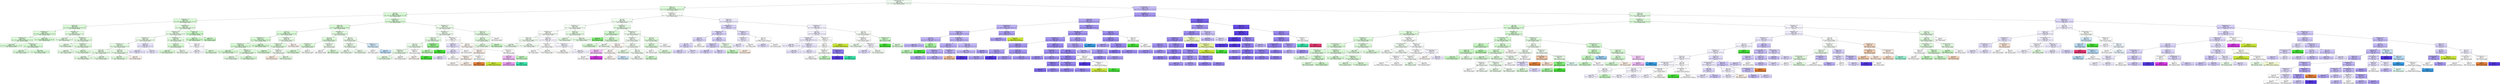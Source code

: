 digraph Tree {
node [shape=box, style="filled", color="black"] ;
0 [label="StackOverflowVisit <= 0.5\ngini = 0.817\nsamples = 98855\nvalue = [14316, 6316, 27926, 6587, 13484, 22351, 5262, 2613]\nclass = Moderately satisfied", fillcolor="#47e53913"] ;
1 [label="Country <= 1.5\ngini = 0.811\nsamples = 67146\nvalue = [11283, 4656, 22074, 5120, 10476, 7638, 4027, 1872]\nclass = Moderately satisfied", fillcolor="#47e53931"] ;
0 -> 1 [labeldistance=2.5, labelangle=45, headlabel="True"] ;
2 [label="Age <= 0.5\ngini = 0.801\nsamples = 54890\nvalue = [9514, 3473, 19065, 4274, 8763, 4937, 3375, 1489]\nclass = Moderately satisfied", fillcolor="#47e53936"] ;
1 -> 2 ;
3 [label="Employment <= 3.5\ngini = 0.81\nsamples = 42657\nvalue = [6502, 2896, 14225, 3475, 7147, 4423, 2787, 1202]\nclass = Moderately satisfied", fillcolor="#47e53933"] ;
2 -> 3 ;
4 [label="Country <= 0.5\ngini = 0.806\nsamples = 36223\nvalue = [5466, 2323, 12327, 3081, 6295, 3330, 2381, 1020]\nclass = Moderately satisfied", fillcolor="#47e53933"] ;
3 -> 4 ;
5 [label="Employment <= 2.5\ngini = 0.805\nsamples = 33412\nvalue = [5008, 2128, 11486, 2841, 5813, 3015, 2204, 917]\nclass = Moderately satisfied", fillcolor="#47e53934"] ;
4 -> 5 ;
6 [label="Employment <= 0.5\ngini = 0.808\nsamples = 22744\nvalue = [3442, 1466, 7660, 1953, 3998, 2068, 1516, 641]\nclass = Moderately satisfied", fillcolor="#47e53932"] ;
5 -> 6 ;
7 [label="gini = 0.807\nsamples = 17766\nvalue = [2657, 1156, 5996, 1507, 3139, 1631, 1193, 487]\nclass = Moderately satisfied", fillcolor="#47e53932"] ;
6 -> 7 ;
8 [label="Employment <= 1.5\ngini = 0.809\nsamples = 4978\nvalue = [785, 310, 1664, 446, 859, 437, 323, 154]\nclass = Moderately satisfied", fillcolor="#47e53932"] ;
6 -> 8 ;
9 [label="gini = 0.813\nsamples = 960\nvalue = [169, 59, 313, 73, 151, 91, 71, 33]\nclass = Moderately satisfied", fillcolor="#47e5392e"] ;
8 -> 9 ;
10 [label="gini = 0.808\nsamples = 4018\nvalue = [616, 251, 1351, 373, 708, 346, 252, 121]\nclass = Moderately satisfied", fillcolor="#47e53932"] ;
8 -> 10 ;
11 [label="gini = 0.797\nsamples = 10668\nvalue = [1566, 662, 3826, 888, 1815, 947, 688, 276]\nclass = Moderately satisfied", fillcolor="#47e5393a"] ;
5 -> 11 ;
12 [label="Employment <= 0.5\ngini = 0.825\nsamples = 2811\nvalue = [458, 195, 841, 240, 482, 315, 177, 103]\nclass = Moderately satisfied", fillcolor="#47e53927"] ;
4 -> 12 ;
13 [label="gini = 0.824\nsamples = 1318\nvalue = [236, 90, 389, 114, 222, 137, 90, 40]\nclass = Moderately satisfied", fillcolor="#47e53924"] ;
12 -> 13 ;
14 [label="Employment <= 1.5\ngini = 0.824\nsamples = 1493\nvalue = [222, 105, 452, 126, 260, 178, 87, 63]\nclass = Moderately satisfied", fillcolor="#47e53928"] ;
12 -> 14 ;
15 [label="gini = 0.831\nsamples = 157\nvalue = [25, 17, 44, 11, 24, 23, 7, 6]\nclass = Moderately satisfied", fillcolor="#47e53925"] ;
14 -> 15 ;
16 [label="Employment <= 2.5\ngini = 0.823\nsamples = 1336\nvalue = [197, 88, 408, 115, 236, 155, 80, 57]\nclass = Moderately satisfied", fillcolor="#47e53928"] ;
14 -> 16 ;
17 [label="gini = 0.827\nsamples = 823\nvalue = [120, 57, 243, 74, 152, 91, 46, 40]\nclass = Moderately satisfied", fillcolor="#47e53923"] ;
16 -> 17 ;
18 [label="gini = 0.816\nsamples = 513\nvalue = [77, 31, 165, 41, 84, 64, 34, 17]\nclass = Moderately satisfied", fillcolor="#47e53930"] ;
16 -> 18 ;
19 [label="Employment <= 8.5\ngini = 0.824\nsamples = 6434\nvalue = [1036, 573, 1898, 394, 852, 1093, 406, 182]\nclass = Moderately satisfied", fillcolor="#47e53926"] ;
3 -> 19 ;
20 [label="Employment <= 6.5\ngini = 0.832\nsamples = 5253\nvalue = [864, 513, 1433, 320, 708, 912, 339, 164]\nclass = Moderately satisfied", fillcolor="#47e5391f"] ;
19 -> 20 ;
21 [label="Employment <= 5.5\ngini = 0.832\nsamples = 4318\nvalue = [698, 449, 1149, 246, 584, 793, 263, 136]\nclass = Moderately satisfied", fillcolor="#47e5391a"] ;
20 -> 21 ;
22 [label="Employment <= 4.5\ngini = 0.83\nsamples = 3674\nvalue = [614, 352, 1024, 220, 526, 595, 235, 108]\nclass = Moderately satisfied", fillcolor="#47e53922"] ;
21 -> 22 ;
23 [label="Country <= 0.5\ngini = 0.829\nsamples = 2870\nvalue = [472, 277, 797, 164, 421, 479, 180, 80]\nclass = Moderately satisfied", fillcolor="#47e53922"] ;
22 -> 23 ;
24 [label="gini = 0.829\nsamples = 2485\nvalue = [409, 244, 688, 136, 366, 416, 157, 69]\nclass = Moderately satisfied", fillcolor="#47e53922"] ;
23 -> 24 ;
25 [label="gini = 0.829\nsamples = 385\nvalue = [63, 33, 109, 28, 55, 63, 23, 11]\nclass = Moderately satisfied", fillcolor="#47e53924"] ;
23 -> 25 ;
26 [label="Country <= 0.5\ngini = 0.832\nsamples = 804\nvalue = [142, 75, 227, 56, 105, 116, 55, 28]\nclass = Moderately satisfied", fillcolor="#47e53921"] ;
22 -> 26 ;
27 [label="gini = 0.828\nsamples = 712\nvalue = [119, 70, 211, 48, 92, 101, 47, 24]\nclass = Moderately satisfied", fillcolor="#47e53928"] ;
26 -> 27 ;
28 [label="gini = 0.841\nsamples = 92\nvalue = [23, 5, 16, 8, 13, 15, 8, 4]\nclass = Extremely satisfied", fillcolor="#e5813917"] ;
26 -> 28 ;
29 [label="Country <= 0.5\ngini = 0.815\nsamples = 644\nvalue = [84, 97, 125, 26, 58, 198, 28, 28]\nclass = NA", fillcolor="#5639e524"] ;
21 -> 29 ;
30 [label="gini = 0.81\nsamples = 595\nvalue = [77, 91, 118, 21, 52, 186, 24, 26]\nclass = NA", fillcolor="#5639e524"] ;
29 -> 30 ;
31 [label="gini = 0.85\nsamples = 49\nvalue = [7, 6, 7, 5, 6, 12, 4, 2]\nclass = NA", fillcolor="#5639e51e"] ;
29 -> 31 ;
32 [label="Employment <= 7.5\ngini = 0.824\nsamples = 935\nvalue = [166, 64, 284, 74, 124, 119, 76, 28]\nclass = Moderately satisfied", fillcolor="#47e53927"] ;
20 -> 32 ;
33 [label="Country <= 0.5\ngini = 0.811\nsamples = 718\nvalue = [125, 44, 238, 58, 106, 69, 56, 22]\nclass = Moderately satisfied", fillcolor="#47e53931"] ;
32 -> 33 ;
34 [label="gini = 0.81\nsamples = 645\nvalue = [109, 42, 217, 50, 97, 61, 50, 19]\nclass = Moderately satisfied", fillcolor="#47e53933"] ;
33 -> 34 ;
35 [label="gini = 0.821\nsamples = 73\nvalue = [16, 2, 21, 8, 9, 8, 6, 3]\nclass = Moderately satisfied", fillcolor="#47e53916"] ;
33 -> 35 ;
36 [label="Country <= 0.5\ngini = 0.836\nsamples = 217\nvalue = [41, 20, 46, 16, 18, 50, 20, 6]\nclass = NA", fillcolor="#5639e506"] ;
32 -> 36 ;
37 [label="gini = 0.839\nsamples = 190\nvalue = [37, 18, 36, 15, 16, 44, 20, 4]\nclass = NA", fillcolor="#5639e50c"] ;
36 -> 37 ;
38 [label="gini = 0.774\nsamples = 27\nvalue = [4, 2, 10, 1, 2, 6, 0, 2]\nclass = Moderately satisfied", fillcolor="#47e53931"] ;
36 -> 38 ;
39 [label="Country <= 0.5\ngini = 0.775\nsamples = 1181\nvalue = [172, 60, 465, 74, 144, 181, 67, 18]\nclass = Moderately satisfied", fillcolor="#47e53948"] ;
19 -> 39 ;
40 [label="gini = 0.776\nsamples = 1142\nvalue = [168, 57, 449, 73, 139, 175, 63, 18]\nclass = Moderately satisfied", fillcolor="#47e53948"] ;
39 -> 40 ;
41 [label="gini = 0.764\nsamples = 39\nvalue = [4, 3, 16, 1, 5, 6, 4, 0]\nclass = Moderately satisfied", fillcolor="#47e5394d"] ;
39 -> 41 ;
42 [label="Employment <= 3.5\ngini = 0.754\nsamples = 12233\nvalue = [3012, 577, 4840, 799, 1616, 514, 588, 287]\nclass = Moderately satisfied", fillcolor="#47e53933"] ;
2 -> 42 ;
43 [label="Country <= 0.5\ngini = 0.746\nsamples = 11024\nvalue = [2734, 462, 4467, 746, 1501, 325, 526, 263]\nclass = Moderately satisfied", fillcolor="#47e53935"] ;
42 -> 43 ;
44 [label="Age <= 1.5\ngini = 0.743\nsamples = 10556\nvalue = [2631, 440, 4308, 704, 1421, 295, 507, 250]\nclass = Moderately satisfied", fillcolor="#47e53936"] ;
43 -> 44 ;
45 [label="Employment <= 2.5\ngini = 0.742\nsamples = 10021\nvalue = [2482, 417, 4112, 664, 1369, 273, 469, 235]\nclass = Moderately satisfied", fillcolor="#47e53937"] ;
44 -> 45 ;
46 [label="Employment <= 0.5\ngini = 0.739\nsamples = 7999\nvalue = [2037, 329, 3283, 526, 1095, 186, 361, 182]\nclass = Moderately satisfied", fillcolor="#47e53935"] ;
45 -> 46 ;
47 [label="gini = 0.735\nsamples = 6302\nvalue = [1597, 244, 2614, 415, 880, 140, 281, 131]\nclass = Moderately satisfied", fillcolor="#47e53937"] ;
46 -> 47 ;
48 [label="Employment <= 1.5\ngini = 0.751\nsamples = 1697\nvalue = [440, 85, 669, 111, 215, 46, 80, 51]\nclass = Moderately satisfied", fillcolor="#47e5392e"] ;
46 -> 48 ;
49 [label="gini = 0.747\nsamples = 416\nvalue = [121, 21, 159, 24, 45, 9, 20, 17]\nclass = Moderately satisfied", fillcolor="#47e53921"] ;
48 -> 49 ;
50 [label="gini = 0.751\nsamples = 1281\nvalue = [319, 64, 510, 87, 170, 37, 60, 34]\nclass = Moderately satisfied", fillcolor="#47e53933"] ;
48 -> 50 ;
51 [label="gini = 0.753\nsamples = 2022\nvalue = [445, 88, 829, 138, 274, 87, 108, 53]\nclass = Moderately satisfied", fillcolor="#47e5393e"] ;
45 -> 51 ;
52 [label="Employment <= 2.5\ngini = 0.764\nsamples = 535\nvalue = [149, 23, 196, 40, 52, 22, 38, 15]\nclass = Moderately satisfied", fillcolor="#47e5391f"] ;
44 -> 52 ;
53 [label="Employment <= 0.5\ngini = 0.765\nsamples = 419\nvalue = [106, 18, 159, 37, 43, 14, 30, 12]\nclass = Moderately satisfied", fillcolor="#47e5392b"] ;
52 -> 53 ;
54 [label="gini = 0.751\nsamples = 259\nvalue = [61, 9, 106, 21, 26, 9, 21, 6]\nclass = Moderately satisfied", fillcolor="#47e5393a"] ;
53 -> 54 ;
55 [label="Employment <= 1.5\ngini = 0.781\nsamples = 160\nvalue = [45, 9, 53, 16, 17, 5, 9, 6]\nclass = Moderately satisfied", fillcolor="#47e53912"] ;
53 -> 55 ;
56 [label="gini = 0.75\nsamples = 44\nvalue = [17, 2, 12, 4, 5, 1, 1, 2]\nclass = Extremely satisfied", fillcolor="#e5813928"] ;
55 -> 56 ;
57 [label="gini = 0.785\nsamples = 116\nvalue = [28, 7, 41, 12, 12, 4, 8, 4]\nclass = Moderately satisfied", fillcolor="#47e53926"] ;
55 -> 57 ;
58 [label="gini = 0.742\nsamples = 116\nvalue = [43, 5, 37, 3, 9, 8, 8, 3]\nclass = Extremely satisfied", fillcolor="#e5813913"] ;
52 -> 58 ;
59 [label="Employment <= 1.5\ngini = 0.79\nsamples = 468\nvalue = [103, 22, 159, 42, 80, 30, 19, 13]\nclass = Moderately satisfied", fillcolor="#47e53927"] ;
43 -> 59 ;
60 [label="Age <= 1.5\ngini = 0.788\nsamples = 280\nvalue = [54, 14, 96, 32, 54, 13, 11, 6]\nclass = Moderately satisfied", fillcolor="#47e5392f"] ;
59 -> 60 ;
61 [label="Employment <= 0.5\ngini = 0.78\nsamples = 251\nvalue = [49, 13, 88, 26, 52, 10, 8, 5]\nclass = Moderately satisfied", fillcolor="#47e5392e"] ;
60 -> 61 ;
62 [label="gini = 0.775\nsamples = 206\nvalue = [39, 11, 76, 17, 41, 9, 8, 5]\nclass = Moderately satisfied", fillcolor="#47e53936"] ;
61 -> 62 ;
63 [label="gini = 0.777\nsamples = 45\nvalue = [10, 2, 12, 9, 11, 1, 0, 0]\nclass = Moderately satisfied", fillcolor="#47e53908"] ;
61 -> 63 ;
64 [label="Employment <= 0.5\ngini = 0.823\nsamples = 29\nvalue = [5, 1, 8, 6, 2, 3, 3, 1]\nclass = Moderately satisfied", fillcolor="#47e53916"] ;
60 -> 64 ;
65 [label="gini = 0.798\nsamples = 23\nvalue = [4, 0, 6, 6, 1, 3, 3, 0]\nclass = Moderately satisfied", fillcolor="#47e53900"] ;
64 -> 65 ;
66 [label="gini = 0.778\nsamples = 6\nvalue = [1, 1, 2, 0, 1, 0, 0, 1]\nclass = Moderately satisfied", fillcolor="#47e53933"] ;
64 -> 66 ;
67 [label="Age <= 1.5\ngini = 0.785\nsamples = 188\nvalue = [49, 8, 63, 10, 26, 17, 8, 7]\nclass = Moderately satisfied", fillcolor="#47e5391a"] ;
59 -> 67 ;
68 [label="Employment <= 2.5\ngini = 0.78\nsamples = 176\nvalue = [48, 8, 60, 9, 21, 15, 8, 7]\nclass = Moderately satisfied", fillcolor="#47e53918"] ;
67 -> 68 ;
69 [label="gini = 0.79\nsamples = 104\nvalue = [27, 5, 34, 4, 13, 11, 5, 5]\nclass = Moderately satisfied", fillcolor="#47e53917"] ;
68 -> 69 ;
70 [label="gini = 0.76\nsamples = 72\nvalue = [21, 3, 26, 5, 8, 4, 3, 2]\nclass = Moderately satisfied", fillcolor="#47e53919"] ;
68 -> 70 ;
71 [label="Employment <= 2.5\ngini = 0.722\nsamples = 12\nvalue = [1, 0, 3, 1, 5, 2, 0, 0]\nclass = Slightly satisfied", fillcolor="#399de539"] ;
67 -> 71 ;
72 [label="gini = 0.776\nsamples = 7\nvalue = [1, 0, 1, 1, 2, 2, 0, 0]\nclass = Slightly satisfied", fillcolor="#399de500"] ;
71 -> 72 ;
73 [label="gini = 0.48\nsamples = 5\nvalue = [0, 0, 2, 0, 3, 0, 0, 0]\nclass = Slightly satisfied", fillcolor="#399de555"] ;
71 -> 73 ;
74 [label="Employment <= 8.5\ngini = 0.804\nsamples = 1209\nvalue = [278, 115, 373, 53, 115, 189, 62, 24]\nclass = Moderately satisfied", fillcolor="#47e5391a"] ;
42 -> 74 ;
75 [label="Employment <= 5.5\ngini = 0.821\nsamples = 818\nvalue = [172, 101, 225, 43, 82, 138, 36, 21]\nclass = Moderately satisfied", fillcolor="#47e53915"] ;
74 -> 75 ;
76 [label="Country <= 0.5\ngini = 0.81\nsamples = 545\nvalue = [112, 63, 169, 26, 64, 77, 23, 11]\nclass = Moderately satisfied", fillcolor="#47e53922"] ;
75 -> 76 ;
77 [label="Age <= 1.5\ngini = 0.813\nsamples = 525\nvalue = [110, 61, 157, 26, 64, 75, 22, 10]\nclass = Moderately satisfied", fillcolor="#47e5391d"] ;
76 -> 77 ;
78 [label="Employment <= 4.5\ngini = 0.814\nsamples = 503\nvalue = [103, 59, 150, 23, 62, 74, 22, 10]\nclass = Moderately satisfied", fillcolor="#47e5391e"] ;
77 -> 78 ;
79 [label="gini = 0.815\nsamples = 405\nvalue = [79, 46, 124, 22, 51, 56, 17, 10]\nclass = Moderately satisfied", fillcolor="#47e53923"] ;
78 -> 79 ;
80 [label="gini = 0.803\nsamples = 98\nvalue = [24, 13, 26, 1, 11, 18, 5, 0]\nclass = Moderately satisfied", fillcolor="#47e53907"] ;
78 -> 80 ;
81 [label="Employment <= 4.5\ngini = 0.76\nsamples = 22\nvalue = [7, 2, 7, 3, 2, 1, 0, 0]\nclass = Extremely satisfied", fillcolor="#e5813900"] ;
77 -> 81 ;
82 [label="gini = 0.766\nsamples = 21\nvalue = [7, 2, 6, 3, 2, 1, 0, 0]\nclass = Extremely satisfied", fillcolor="#e5813911"] ;
81 -> 82 ;
83 [label="gini = 0.0\nsamples = 1\nvalue = [0, 0, 1, 0, 0, 0, 0, 0]\nclass = Moderately satisfied", fillcolor="#47e539ff"] ;
81 -> 83 ;
84 [label="Employment <= 4.5\ngini = 0.605\nsamples = 20\nvalue = [2, 2, 12, 0, 0, 2, 1, 1]\nclass = Moderately satisfied", fillcolor="#47e5398e"] ;
76 -> 84 ;
85 [label="gini = 0.72\nsamples = 15\nvalue = [2, 2, 7, 0, 0, 2, 1, 1]\nclass = Moderately satisfied", fillcolor="#47e53962"] ;
84 -> 85 ;
86 [label="gini = 0.0\nsamples = 5\nvalue = [0, 0, 5, 0, 0, 0, 0, 0]\nclass = Moderately satisfied", fillcolor="#47e539ff"] ;
84 -> 86 ;
87 [label="Employment <= 6.5\ngini = 0.828\nsamples = 273\nvalue = [60, 38, 56, 17, 18, 61, 13, 10]\nclass = NA", fillcolor="#5639e501"] ;
75 -> 87 ;
88 [label="Country <= 0.5\ngini = 0.801\nsamples = 171\nvalue = [31, 29, 32, 7, 8, 53, 4, 7]\nclass = NA", fillcolor="#5639e527"] ;
87 -> 88 ;
89 [label="Age <= 1.5\ngini = 0.799\nsamples = 168\nvalue = [30, 28, 32, 6, 8, 53, 4, 7]\nclass = NA", fillcolor="#5639e527"] ;
88 -> 89 ;
90 [label="gini = 0.8\nsamples = 166\nvalue = [29, 28, 32, 6, 8, 52, 4, 7]\nclass = NA", fillcolor="#5639e526"] ;
89 -> 90 ;
91 [label="gini = 0.5\nsamples = 2\nvalue = [1, 0, 0, 0, 0, 1, 0, 0]\nclass = Extremely satisfied", fillcolor="#e5813900"] ;
89 -> 91 ;
92 [label="gini = 0.667\nsamples = 3\nvalue = [1, 1, 0, 1, 0, 0, 0, 0]\nclass = Extremely satisfied", fillcolor="#e5813900"] ;
88 -> 92 ;
93 [label="Age <= 1.5\ngini = 0.822\nsamples = 102\nvalue = [29, 9, 24, 10, 10, 8, 9, 3]\nclass = Extremely satisfied", fillcolor="#e5813910"] ;
87 -> 93 ;
94 [label="Country <= 0.5\ngini = 0.812\nsamples = 94\nvalue = [29, 9, 22, 8, 9, 7, 7, 3]\nclass = Extremely satisfied", fillcolor="#e5813919"] ;
93 -> 94 ;
95 [label="Employment <= 7.5\ngini = 0.813\nsamples = 92\nvalue = [28, 8, 22, 8, 9, 7, 7, 3]\nclass = Extremely satisfied", fillcolor="#e5813916"] ;
94 -> 95 ;
96 [label="gini = 0.823\nsamples = 41\nvalue = [11, 3, 10, 4, 4, 3, 5, 1]\nclass = Extremely satisfied", fillcolor="#e5813908"] ;
95 -> 96 ;
97 [label="gini = 0.799\nsamples = 51\nvalue = [17, 5, 12, 4, 5, 4, 2, 2]\nclass = Extremely satisfied", fillcolor="#e5813921"] ;
95 -> 97 ;
98 [label="Employment <= 7.5\ngini = 0.5\nsamples = 2\nvalue = [1, 1, 0, 0, 0, 0, 0, 0]\nclass = Extremely satisfied", fillcolor="#e5813900"] ;
94 -> 98 ;
99 [label="gini = 0.0\nsamples = 1\nvalue = [1, 0, 0, 0, 0, 0, 0, 0]\nclass = Extremely satisfied", fillcolor="#e58139ff"] ;
98 -> 99 ;
100 [label="gini = 0.0\nsamples = 1\nvalue = [0, 1, 0, 0, 0, 0, 0, 0]\nclass = Neither satisfied nor dissatisfied", fillcolor="#c8e539ff"] ;
98 -> 100 ;
101 [label="Employment <= 7.5\ngini = 0.781\nsamples = 8\nvalue = [0, 0, 2, 2, 1, 1, 2, 0]\nclass = Moderately satisfied", fillcolor="#47e53900"] ;
93 -> 101 ;
102 [label="Country <= 0.5\ngini = 0.625\nsamples = 4\nvalue = [0, 0, 0, 1, 0, 1, 2, 0]\nclass = Moderately dissatisfied", fillcolor="#d739e555"] ;
101 -> 102 ;
103 [label="gini = 0.444\nsamples = 3\nvalue = [0, 0, 0, 0, 0, 1, 2, 0]\nclass = Moderately dissatisfied", fillcolor="#d739e57f"] ;
102 -> 103 ;
104 [label="gini = 0.0\nsamples = 1\nvalue = [0, 0, 0, 1, 0, 0, 0, 0]\nclass = Slightly dissatisfied", fillcolor="#39e5acff"] ;
102 -> 104 ;
105 [label="gini = 0.625\nsamples = 4\nvalue = [0, 0, 2, 1, 1, 0, 0, 0]\nclass = Moderately satisfied", fillcolor="#47e53955"] ;
101 -> 105 ;
106 [label="Country <= 0.5\ngini = 0.753\nsamples = 391\nvalue = [106, 14, 148, 10, 33, 51, 26, 3]\nclass = Moderately satisfied", fillcolor="#47e53926"] ;
74 -> 106 ;
107 [label="Age <= 1.5\ngini = 0.751\nsamples = 388\nvalue = [105, 13, 148, 9, 33, 51, 26, 3]\nclass = Moderately satisfied", fillcolor="#47e53927"] ;
106 -> 107 ;
108 [label="gini = 0.75\nsamples = 379\nvalue = [104, 13, 144, 9, 31, 49, 26, 3]\nclass = Moderately satisfied", fillcolor="#47e53925"] ;
107 -> 108 ;
109 [label="gini = 0.691\nsamples = 9\nvalue = [1, 0, 4, 0, 2, 2, 0, 0]\nclass = Moderately satisfied", fillcolor="#47e53949"] ;
107 -> 109 ;
110 [label="gini = 0.667\nsamples = 3\nvalue = [1, 1, 0, 1, 0, 0, 0, 0]\nclass = Extremely satisfied", fillcolor="#e5813900"] ;
106 -> 110 ;
111 [label="Employment <= 3.5\ngini = 0.833\nsamples = 12256\nvalue = [1769, 1183, 3009, 846, 1713, 2701, 652, 383]\nclass = Moderately satisfied", fillcolor="#47e53908"] ;
1 -> 111 ;
112 [label="Age <= 0.5\ngini = 0.835\nsamples = 9062\nvalue = [1330, 797, 2306, 665, 1381, 1762, 523, 298]\nclass = Moderately satisfied", fillcolor="#47e53913"] ;
111 -> 112 ;
113 [label="Employment <= 2.5\ngini = 0.837\nsamples = 8088\nvalue = [1146, 714, 2012, 621, 1241, 1607, 475, 272]\nclass = Moderately satisfied", fillcolor="#47e53910"] ;
112 -> 113 ;
114 [label="Employment <= 0.5\ngini = 0.839\nsamples = 6214\nvalue = [872, 586, 1473, 471, 965, 1268, 369, 210]\nclass = Moderately satisfied", fillcolor="#47e5390b"] ;
113 -> 114 ;
115 [label="Country <= 2.5\ngini = 0.839\nsamples = 4597\nvalue = [643, 403, 1131, 357, 752, 866, 285, 160]\nclass = Moderately satisfied", fillcolor="#47e53912"] ;
114 -> 115 ;
116 [label="gini = 0.833\nsamples = 370\nvalue = [44, 38, 97, 16, 68, 64, 30, 13]\nclass = Moderately satisfied", fillcolor="#47e53918"] ;
115 -> 116 ;
117 [label="gini = 0.839\nsamples = 4227\nvalue = [599, 365, 1034, 341, 684, 802, 255, 147]\nclass = Moderately satisfied", fillcolor="#47e53911"] ;
115 -> 117 ;
118 [label="Country <= 2.5\ngini = 0.835\nsamples = 1617\nvalue = [229, 183, 342, 114, 213, 402, 84, 50]\nclass = NA", fillcolor="#5639e50c"] ;
114 -> 118 ;
119 [label="Employment <= 1.5\ngini = 0.85\nsamples = 158\nvalue = [23, 16, 30, 15, 28, 30, 11, 5]\nclass = Moderately satisfied", fillcolor="#47e53900"] ;
118 -> 119 ;
120 [label="gini = 0.847\nsamples = 28\nvalue = [3, 3, 4, 2, 6, 6, 3, 1]\nclass = Slightly satisfied", fillcolor="#399de500"] ;
119 -> 120 ;
121 [label="gini = 0.849\nsamples = 130\nvalue = [20, 13, 26, 13, 22, 24, 8, 4]\nclass = Moderately satisfied", fillcolor="#47e53905"] ;
119 -> 121 ;
122 [label="Employment <= 1.5\ngini = 0.832\nsamples = 1459\nvalue = [206, 167, 312, 99, 185, 372, 73, 45]\nclass = NA", fillcolor="#5639e50d"] ;
118 -> 122 ;
123 [label="gini = 0.838\nsamples = 264\nvalue = [41, 36, 58, 13, 39, 55, 10, 12]\nclass = Moderately satisfied", fillcolor="#47e53904"] ;
122 -> 123 ;
124 [label="gini = 0.83\nsamples = 1195\nvalue = [165, 131, 254, 86, 146, 317, 63, 33]\nclass = NA", fillcolor="#5639e511"] ;
122 -> 124 ;
125 [label="Country <= 2.5\ngini = 0.826\nsamples = 1874\nvalue = [274, 128, 539, 150, 276, 339, 106, 62]\nclass = Moderately satisfied", fillcolor="#47e53921"] ;
113 -> 125 ;
126 [label="gini = 0.813\nsamples = 147\nvalue = [13, 6, 44, 21, 26, 27, 7, 3]\nclass = Moderately satisfied", fillcolor="#47e53924"] ;
125 -> 126 ;
127 [label="gini = 0.826\nsamples = 1727\nvalue = [261, 122, 495, 129, 250, 312, 99, 59]\nclass = Moderately satisfied", fillcolor="#47e53921"] ;
125 -> 127 ;
128 [label="Employment <= 0.5\ngini = 0.815\nsamples = 974\nvalue = [184, 83, 294, 44, 140, 155, 48, 26]\nclass = Moderately satisfied", fillcolor="#47e53924"] ;
112 -> 128 ;
129 [label="Country <= 2.5\ngini = 0.787\nsamples = 322\nvalue = [53, 23, 117, 13, 54, 41, 14, 7]\nclass = Moderately satisfied", fillcolor="#47e5393c"] ;
128 -> 129 ;
130 [label="gini = 0.446\nsamples = 11\nvalue = [0, 1, 8, 1, 0, 1, 0, 0]\nclass = Moderately satisfied", fillcolor="#47e539b3"] ;
129 -> 130 ;
131 [label="Age <= 1.5\ngini = 0.792\nsamples = 311\nvalue = [53, 22, 109, 12, 54, 40, 14, 7]\nclass = Moderately satisfied", fillcolor="#47e53937"] ;
129 -> 131 ;
132 [label="gini = 0.79\nsamples = 296\nvalue = [50, 21, 105, 10, 51, 38, 14, 7]\nclass = Moderately satisfied", fillcolor="#47e53938"] ;
131 -> 132 ;
133 [label="gini = 0.809\nsamples = 15\nvalue = [3, 1, 4, 2, 3, 2, 0, 0]\nclass = Moderately satisfied", fillcolor="#47e53915"] ;
131 -> 133 ;
134 [label="Employment <= 2.5\ngini = 0.824\nsamples = 652\nvalue = [131, 60, 177, 31, 86, 114, 34, 19]\nclass = Moderately satisfied", fillcolor="#47e53917"] ;
128 -> 134 ;
135 [label="Employment <= 1.5\ngini = 0.82\nsamples = 473\nvalue = [99, 49, 122, 22, 56, 95, 20, 10]\nclass = Moderately satisfied", fillcolor="#47e53910"] ;
134 -> 135 ;
136 [label="Country <= 2.5\ngini = 0.818\nsamples = 86\nvalue = [24, 8, 20, 3, 11, 11, 7, 2]\nclass = Extremely satisfied", fillcolor="#e581390f"] ;
135 -> 136 ;
137 [label="Age <= 1.5\ngini = 0.625\nsamples = 4\nvalue = [1, 1, 0, 0, 0, 0, 2, 0]\nclass = Moderately dissatisfied", fillcolor="#d739e555"] ;
136 -> 137 ;
138 [label="gini = 0.667\nsamples = 3\nvalue = [1, 1, 0, 0, 0, 0, 1, 0]\nclass = Extremely satisfied", fillcolor="#e5813900"] ;
137 -> 138 ;
139 [label="gini = 0.0\nsamples = 1\nvalue = [0, 0, 0, 0, 0, 0, 1, 0]\nclass = Moderately dissatisfied", fillcolor="#d739e5ff"] ;
137 -> 139 ;
140 [label="Age <= 1.5\ngini = 0.813\nsamples = 82\nvalue = [23, 7, 20, 3, 11, 11, 5, 2]\nclass = Extremely satisfied", fillcolor="#e581390c"] ;
136 -> 140 ;
141 [label="gini = 0.811\nsamples = 77\nvalue = [22, 6, 19, 3, 9, 11, 5, 2]\nclass = Extremely satisfied", fillcolor="#e581390d"] ;
140 -> 141 ;
142 [label="gini = 0.72\nsamples = 5\nvalue = [1, 1, 1, 0, 2, 0, 0, 0]\nclass = Slightly satisfied", fillcolor="#399de540"] ;
140 -> 142 ;
143 [label="Country <= 2.5\ngini = 0.817\nsamples = 387\nvalue = [75, 41, 102, 19, 45, 84, 13, 8]\nclass = Moderately satisfied", fillcolor="#47e5390f"] ;
135 -> 143 ;
144 [label="gini = 0.79\nsamples = 9\nvalue = [0, 0, 3, 1, 1, 2, 1, 1]\nclass = Moderately satisfied", fillcolor="#47e53924"] ;
143 -> 144 ;
145 [label="Age <= 1.5\ngini = 0.816\nsamples = 378\nvalue = [75, 41, 99, 18, 44, 82, 12, 7]\nclass = Moderately satisfied", fillcolor="#47e5390f"] ;
143 -> 145 ;
146 [label="gini = 0.816\nsamples = 368\nvalue = [74, 39, 95, 17, 43, 81, 12, 7]\nclass = Moderately satisfied", fillcolor="#47e5390c"] ;
145 -> 146 ;
147 [label="gini = 0.76\nsamples = 10\nvalue = [1, 2, 4, 1, 1, 1, 0, 0]\nclass = Moderately satisfied", fillcolor="#47e53940"] ;
145 -> 147 ;
148 [label="Age <= 1.5\ngini = 0.819\nsamples = 179\nvalue = [32, 11, 55, 9, 30, 19, 14, 9]\nclass = Moderately satisfied", fillcolor="#47e53928"] ;
134 -> 148 ;
149 [label="Country <= 2.5\ngini = 0.818\nsamples = 177\nvalue = [31, 11, 55, 9, 30, 19, 14, 8]\nclass = Moderately satisfied", fillcolor="#47e5392a"] ;
148 -> 149 ;
150 [label="gini = 0.777\nsamples = 11\nvalue = [2, 2, 3, 1, 3, 0, 0, 0]\nclass = Moderately satisfied", fillcolor="#47e53900"] ;
149 -> 150 ;
151 [label="gini = 0.817\nsamples = 166\nvalue = [29, 9, 52, 8, 27, 19, 14, 8]\nclass = Moderately satisfied", fillcolor="#47e5392b"] ;
149 -> 151 ;
152 [label="gini = 0.5\nsamples = 2\nvalue = [1, 0, 0, 0, 0, 0, 0, 1]\nclass = Extremely satisfied", fillcolor="#e5813900"] ;
148 -> 152 ;
153 [label="Country <= 2.5\ngini = 0.815\nsamples = 3194\nvalue = [439, 386, 703, 181, 332, 939, 129, 85]\nclass = NA", fillcolor="#5639e518"] ;
111 -> 153 ;
154 [label="Employment <= 6.5\ngini = 0.791\nsamples = 317\nvalue = [51, 44, 53, 13, 28, 112, 10, 6]\nclass = NA", fillcolor="#5639e539"] ;
153 -> 154 ;
155 [label="Employment <= 4.5\ngini = 0.787\nsamples = 268\nvalue = [45, 38, 45, 11, 19, 96, 10, 4]\nclass = NA", fillcolor="#5639e53a"] ;
154 -> 155 ;
156 [label="Age <= 1.5\ngini = 0.778\nsamples = 123\nvalue = [24, 14, 23, 5, 9, 44, 4, 0]\nclass = NA", fillcolor="#5639e534"] ;
155 -> 156 ;
157 [label="Age <= 0.5\ngini = 0.78\nsamples = 121\nvalue = [23, 14, 23, 5, 9, 43, 4, 0]\nclass = NA", fillcolor="#5639e534"] ;
156 -> 157 ;
158 [label="gini = 0.775\nsamples = 114\nvalue = [22, 13, 22, 4, 9, 41, 3, 0]\nclass = NA", fillcolor="#5639e535"] ;
157 -> 158 ;
159 [label="gini = 0.816\nsamples = 7\nvalue = [1, 1, 1, 1, 0, 2, 1, 0]\nclass = NA", fillcolor="#5639e52a"] ;
157 -> 159 ;
160 [label="gini = 0.5\nsamples = 2\nvalue = [1, 0, 0, 0, 0, 1, 0, 0]\nclass = Extremely satisfied", fillcolor="#e5813900"] ;
156 -> 160 ;
161 [label="Age <= 0.5\ngini = 0.791\nsamples = 145\nvalue = [21, 24, 22, 6, 10, 52, 6, 4]\nclass = NA", fillcolor="#5639e53b"] ;
155 -> 161 ;
162 [label="Employment <= 5.5\ngini = 0.787\nsamples = 133\nvalue = [19, 23, 18, 6, 9, 49, 5, 4]\nclass = NA", fillcolor="#5639e53c"] ;
161 -> 162 ;
163 [label="gini = 0.788\nsamples = 88\nvalue = [15, 14, 11, 3, 7, 32, 3, 3]\nclass = NA", fillcolor="#5639e53b"] ;
162 -> 163 ;
164 [label="gini = 0.776\nsamples = 45\nvalue = [4, 9, 7, 3, 2, 17, 2, 1]\nclass = NA", fillcolor="#5639e539"] ;
162 -> 164 ;
165 [label="Employment <= 5.5\ngini = 0.778\nsamples = 12\nvalue = [2, 1, 4, 0, 1, 3, 1, 0]\nclass = Moderately satisfied", fillcolor="#47e5391c"] ;
161 -> 165 ;
166 [label="gini = 0.48\nsamples = 5\nvalue = [0, 0, 3, 0, 0, 2, 0, 0]\nclass = Moderately satisfied", fillcolor="#47e53955"] ;
165 -> 166 ;
167 [label="gini = 0.816\nsamples = 7\nvalue = [2, 1, 1, 0, 1, 1, 1, 0]\nclass = Extremely satisfied", fillcolor="#e581392a"] ;
165 -> 167 ;
168 [label="Employment <= 8.5\ngini = 0.8\nsamples = 49\nvalue = [6, 6, 8, 2, 9, 16, 0, 2]\nclass = NA", fillcolor="#5639e52d"] ;
154 -> 168 ;
169 [label="Employment <= 7.5\ngini = 0.785\nsamples = 37\nvalue = [5, 2, 6, 2, 9, 12, 0, 1]\nclass = NA", fillcolor="#5639e51b"] ;
168 -> 169 ;
170 [label="gini = 0.785\nsamples = 22\nvalue = [3, 2, 5, 1, 4, 7, 0, 0]\nclass = NA", fillcolor="#5639e51e"] ;
169 -> 170 ;
171 [label="gini = 0.747\nsamples = 15\nvalue = [2, 0, 1, 1, 5, 5, 0, 1]\nclass = Slightly satisfied", fillcolor="#399de500"] ;
169 -> 171 ;
172 [label="Age <= 0.5\ngini = 0.736\nsamples = 12\nvalue = [1, 4, 2, 0, 0, 4, 0, 1]\nclass = Neither satisfied nor dissatisfied", fillcolor="#c8e53900"] ;
168 -> 172 ;
173 [label="gini = 0.642\nsamples = 9\nvalue = [0, 3, 2, 0, 0, 4, 0, 0]\nclass = NA", fillcolor="#5639e52a"] ;
172 -> 173 ;
174 [label="gini = 0.667\nsamples = 3\nvalue = [1, 1, 0, 0, 0, 0, 0, 1]\nclass = Extremely satisfied", fillcolor="#e5813900"] ;
172 -> 174 ;
175 [label="Employment <= 6.5\ngini = 0.817\nsamples = 2877\nvalue = [388, 342, 650, 168, 304, 827, 119, 79]\nclass = NA", fillcolor="#5639e514"] ;
153 -> 175 ;
176 [label="Age <= 0.5\ngini = 0.814\nsamples = 2595\nvalue = [350, 323, 576, 144, 275, 763, 101, 63]\nclass = NA", fillcolor="#5639e518"] ;
175 -> 176 ;
177 [label="Employment <= 4.5\ngini = 0.817\nsamples = 2382\nvalue = [319, 298, 513, 136, 258, 699, 98, 61]\nclass = NA", fillcolor="#5639e519"] ;
176 -> 177 ;
178 [label="gini = 0.815\nsamples = 2012\nvalue = [262, 252, 444, 116, 221, 591, 80, 46]\nclass = NA", fillcolor="#5639e518"] ;
177 -> 178 ;
179 [label="Employment <= 5.5\ngini = 0.824\nsamples = 370\nvalue = [57, 46, 69, 20, 37, 108, 18, 15]\nclass = NA", fillcolor="#5639e521"] ;
177 -> 179 ;
180 [label="gini = 0.828\nsamples = 250\nvalue = [39, 25, 45, 16, 26, 73, 14, 12]\nclass = NA", fillcolor="#5639e523"] ;
179 -> 180 ;
181 [label="gini = 0.811\nsamples = 120\nvalue = [18, 21, 24, 4, 11, 35, 4, 3]\nclass = NA", fillcolor="#5639e51d"] ;
179 -> 181 ;
182 [label="Employment <= 5.5\ngini = 0.779\nsamples = 213\nvalue = [31, 25, 63, 8, 17, 64, 3, 2]\nclass = NA", fillcolor="#5639e502"] ;
176 -> 182 ;
183 [label="Age <= 1.5\ngini = 0.777\nsamples = 211\nvalue = [31, 23, 63, 8, 17, 64, 3, 2]\nclass = NA", fillcolor="#5639e502"] ;
182 -> 183 ;
184 [label="Employment <= 4.5\ngini = 0.778\nsamples = 207\nvalue = [31, 23, 63, 7, 17, 61, 3, 2]\nclass = Moderately satisfied", fillcolor="#47e53903"] ;
183 -> 184 ;
185 [label="gini = 0.777\nsamples = 200\nvalue = [30, 23, 60, 6, 16, 60, 3, 2]\nclass = Moderately satisfied", fillcolor="#47e53900"] ;
184 -> 185 ;
186 [label="gini = 0.735\nsamples = 7\nvalue = [1, 0, 3, 1, 1, 1, 0, 0]\nclass = Moderately satisfied", fillcolor="#47e53955"] ;
184 -> 186 ;
187 [label="Employment <= 4.5\ngini = 0.375\nsamples = 4\nvalue = [0, 0, 0, 1, 0, 3, 0, 0]\nclass = NA", fillcolor="#5639e5aa"] ;
183 -> 187 ;
188 [label="gini = 0.0\nsamples = 3\nvalue = [0, 0, 0, 0, 0, 3, 0, 0]\nclass = NA", fillcolor="#5639e5ff"] ;
187 -> 188 ;
189 [label="gini = 0.0\nsamples = 1\nvalue = [0, 0, 0, 1, 0, 0, 0, 0]\nclass = Slightly dissatisfied", fillcolor="#39e5acff"] ;
187 -> 189 ;
190 [label="gini = 0.0\nsamples = 2\nvalue = [0, 2, 0, 0, 0, 0, 0, 0]\nclass = Neither satisfied nor dissatisfied", fillcolor="#c8e539ff"] ;
182 -> 190 ;
191 [label="Age <= 0.5\ngini = 0.832\nsamples = 282\nvalue = [38, 19, 74, 24, 29, 64, 18, 16]\nclass = Moderately satisfied", fillcolor="#47e5390c"] ;
175 -> 191 ;
192 [label="Employment <= 7.5\ngini = 0.832\nsamples = 259\nvalue = [34, 17, 65, 22, 27, 62, 18, 14]\nclass = Moderately satisfied", fillcolor="#47e53904"] ;
191 -> 192 ;
193 [label="gini = 0.818\nsamples = 112\nvalue = [17, 5, 32, 12, 9, 25, 9, 3]\nclass = Moderately satisfied", fillcolor="#47e53915"] ;
192 -> 193 ;
194 [label="Employment <= 8.5\ngini = 0.837\nsamples = 147\nvalue = [17, 12, 33, 10, 18, 37, 9, 11]\nclass = NA", fillcolor="#5639e509"] ;
192 -> 194 ;
195 [label="gini = 0.821\nsamples = 49\nvalue = [1, 5, 7, 2, 6, 15, 5, 8]\nclass = NA", fillcolor="#5639e52c"] ;
194 -> 195 ;
196 [label="gini = 0.823\nsamples = 98\nvalue = [16, 7, 26, 8, 12, 22, 4, 3]\nclass = Moderately satisfied", fillcolor="#47e5390d"] ;
194 -> 196 ;
197 [label="Employment <= 8.5\ngini = 0.779\nsamples = 23\nvalue = [4, 2, 9, 2, 2, 2, 0, 2]\nclass = Moderately satisfied", fillcolor="#47e53943"] ;
191 -> 197 ;
198 [label="gini = 0.0\nsamples = 2\nvalue = [0, 0, 2, 0, 0, 0, 0, 0]\nclass = Moderately satisfied", fillcolor="#47e539ff"] ;
197 -> 198 ;
199 [label="gini = 0.807\nsamples = 21\nvalue = [4, 2, 7, 2, 2, 2, 0, 2]\nclass = Moderately satisfied", fillcolor="#47e5392d"] ;
197 -> 199 ;
200 [label="StackOverflowVisit <= 1.5\ngini = 0.726\nsamples = 31709\nvalue = [3033, 1660, 5852, 1467, 3008, 14713, 1235, 741]\nclass = NA", fillcolor="#5639e557"] ;
0 -> 200 [labeldistance=2.5, labelangle=-45, headlabel="False"] ;
201 [label="Employment <= 4.5\ngini = 0.62\nsamples = 22064\nvalue = [1612, 917, 3041, 755, 1595, 12981, 712, 451]\nclass = NA", fillcolor="#5639e585"] ;
200 -> 201 ;
202 [label="Country <= 0.5\ngini = 0.666\nsamples = 17911\nvalue = [1455, 798, 2812, 689, 1490, 9654, 650, 363]\nclass = NA", fillcolor="#5639e574"] ;
201 -> 202 ;
203 [label="Employment <= 3.5\ngini = 0.693\nsamples = 11291\nvalue = [989, 472, 2011, 451, 1001, 5696, 450, 221]\nclass = NA", fillcolor="#5639e565"] ;
202 -> 203 ;
204 [label="Employment <= 0.5\ngini = 0.697\nsamples = 10287\nvalue = [912, 406, 1869, 414, 929, 5127, 426, 204]\nclass = NA", fillcolor="#5639e563"] ;
203 -> 204 ;
205 [label="Age <= 0.5\ngini = 0.702\nsamples = 5756\nvalue = [555, 215, 1010, 239, 543, 2841, 240, 113]\nclass = NA", fillcolor="#5639e562"] ;
204 -> 205 ;
206 [label="gini = 0.702\nsamples = 5741\nvalue = [554, 215, 1002, 237, 542, 2839, 239, 113]\nclass = NA", fillcolor="#5639e563"] ;
205 -> 206 ;
207 [label="Age <= 1.5\ngini = 0.667\nsamples = 15\nvalue = [1, 0, 8, 2, 1, 2, 1, 0]\nclass = Moderately satisfied", fillcolor="#47e53976"] ;
205 -> 207 ;
208 [label="gini = 0.722\nsamples = 13\nvalue = [1, 0, 6, 2, 1, 2, 1, 0]\nclass = Moderately satisfied", fillcolor="#47e5395d"] ;
207 -> 208 ;
209 [label="gini = 0.0\nsamples = 2\nvalue = [0, 0, 2, 0, 0, 0, 0, 0]\nclass = Moderately satisfied", fillcolor="#47e539ff"] ;
207 -> 209 ;
210 [label="Employment <= 2.5\ngini = 0.691\nsamples = 4531\nvalue = [357, 191, 859, 175, 386, 2286, 186, 91]\nclass = NA", fillcolor="#5639e563"] ;
204 -> 210 ;
211 [label="Age <= 0.5\ngini = 0.677\nsamples = 1569\nvalue = [127, 69, 271, 55, 117, 823, 72, 35]\nclass = NA", fillcolor="#5639e56c"] ;
210 -> 211 ;
212 [label="Employment <= 1.5\ngini = 0.677\nsamples = 1562\nvalue = [125, 68, 271, 55, 117, 819, 72, 35]\nclass = NA", fillcolor="#5639e56c"] ;
211 -> 212 ;
213 [label="gini = 0.662\nsamples = 356\nvalue = [26, 16, 58, 10, 31, 193, 15, 7]\nclass = NA", fillcolor="#5639e574"] ;
212 -> 213 ;
214 [label="gini = 0.682\nsamples = 1206\nvalue = [99, 52, 213, 45, 86, 626, 57, 28]\nclass = NA", fillcolor="#5639e56a"] ;
212 -> 214 ;
215 [label="Employment <= 1.5\ngini = 0.571\nsamples = 7\nvalue = [2, 1, 0, 0, 0, 4, 0, 0]\nclass = NA", fillcolor="#5639e566"] ;
211 -> 215 ;
216 [label="gini = 0.444\nsamples = 3\nvalue = [2, 1, 0, 0, 0, 0, 0, 0]\nclass = Extremely satisfied", fillcolor="#e581397f"] ;
215 -> 216 ;
217 [label="gini = 0.0\nsamples = 4\nvalue = [0, 0, 0, 0, 0, 4, 0, 0]\nclass = NA", fillcolor="#5639e5ff"] ;
215 -> 217 ;
218 [label="Age <= 0.5\ngini = 0.697\nsamples = 2962\nvalue = [230, 122, 588, 120, 269, 1463, 114, 56]\nclass = NA", fillcolor="#5639e55e"] ;
210 -> 218 ;
219 [label="gini = 0.697\nsamples = 2959\nvalue = [230, 121, 588, 120, 269, 1461, 114, 56]\nclass = NA", fillcolor="#5639e55e"] ;
218 -> 219 ;
220 [label="gini = 0.444\nsamples = 3\nvalue = [0, 1, 0, 0, 0, 2, 0, 0]\nclass = NA", fillcolor="#5639e57f"] ;
218 -> 220 ;
221 [label="Age <= 0.5\ngini = 0.641\nsamples = 1004\nvalue = [77, 66, 142, 37, 72, 569, 24, 17]\nclass = NA", fillcolor="#5639e57e"] ;
203 -> 221 ;
222 [label="gini = 0.641\nsamples = 1003\nvalue = [77, 65, 142, 37, 72, 569, 24, 17]\nclass = NA", fillcolor="#5639e57e"] ;
221 -> 222 ;
223 [label="gini = 0.0\nsamples = 1\nvalue = [0, 1, 0, 0, 0, 0, 0, 0]\nclass = Neither satisfied nor dissatisfied", fillcolor="#c8e539ff"] ;
221 -> 223 ;
224 [label="Employment <= 3.5\ngini = 0.612\nsamples = 6620\nvalue = [466, 326, 801, 238, 489, 3958, 200, 142]\nclass = NA", fillcolor="#5639e58a"] ;
202 -> 224 ;
225 [label="Employment <= 2.5\ngini = 0.619\nsamples = 5439\nvalue = [397, 243, 657, 203, 423, 3219, 168, 129]\nclass = NA", fillcolor="#5639e589"] ;
224 -> 225 ;
226 [label="Employment <= 0.5\ngini = 0.612\nsamples = 4368\nvalue = [324, 192, 499, 159, 331, 2616, 135, 112]\nclass = NA", fillcolor="#5639e58c"] ;
225 -> 226 ;
227 [label="Country <= 1.5\ngini = 0.627\nsamples = 2999\nvalue = [226, 125, 375, 116, 229, 1751, 92, 85]\nclass = NA", fillcolor="#5639e586"] ;
226 -> 227 ;
228 [label="Age <= 0.5\ngini = 0.645\nsamples = 529\nvalue = [41, 17, 78, 18, 47, 297, 16, 15]\nclass = NA", fillcolor="#5639e57c"] ;
227 -> 228 ;
229 [label="gini = 0.646\nsamples = 528\nvalue = [41, 17, 78, 18, 47, 296, 16, 15]\nclass = NA", fillcolor="#5639e57c"] ;
228 -> 229 ;
230 [label="gini = 0.0\nsamples = 1\nvalue = [0, 0, 0, 0, 0, 1, 0, 0]\nclass = NA", fillcolor="#5639e5ff"] ;
228 -> 230 ;
231 [label="Country <= 2.5\ngini = 0.623\nsamples = 2470\nvalue = [185, 108, 297, 98, 182, 1454, 76, 70]\nclass = NA", fillcolor="#5639e588"] ;
227 -> 231 ;
232 [label="gini = 0.629\nsamples = 223\nvalue = [19, 12, 26, 6, 16, 130, 6, 8]\nclass = NA", fillcolor="#5639e587"] ;
231 -> 232 ;
233 [label="gini = 0.622\nsamples = 2247\nvalue = [166, 96, 271, 92, 166, 1324, 70, 62]\nclass = NA", fillcolor="#5639e588"] ;
231 -> 233 ;
234 [label="Country <= 1.5\ngini = 0.577\nsamples = 1369\nvalue = [98, 67, 124, 43, 102, 865, 43, 27]\nclass = NA", fillcolor="#5639e598"] ;
226 -> 234 ;
235 [label="Employment <= 1.5\ngini = 0.605\nsamples = 423\nvalue = [40, 17, 45, 15, 25, 256, 16, 9]\nclass = NA", fillcolor="#5639e58e"] ;
234 -> 235 ;
236 [label="gini = 0.581\nsamples = 80\nvalue = [9, 4, 7, 2, 4, 50, 4, 0]\nclass = NA", fillcolor="#5639e593"] ;
235 -> 236 ;
237 [label="gini = 0.61\nsamples = 343\nvalue = [31, 13, 38, 13, 21, 206, 12, 9]\nclass = NA", fillcolor="#5639e58c"] ;
235 -> 237 ;
238 [label="Age <= 0.5\ngini = 0.563\nsamples = 946\nvalue = [58, 50, 79, 28, 77, 609, 27, 18]\nclass = NA", fillcolor="#5639e59c"] ;
234 -> 238 ;
239 [label="Country <= 2.5\ngini = 0.562\nsamples = 943\nvalue = [58, 49, 78, 28, 77, 608, 27, 18]\nclass = NA", fillcolor="#5639e59c"] ;
238 -> 239 ;
240 [label="Employment <= 1.5\ngini = 0.515\nsamples = 113\nvalue = [7, 4, 10, 1, 9, 77, 2, 3]\nclass = NA", fillcolor="#5639e5a6"] ;
239 -> 240 ;
241 [label="gini = 0.381\nsamples = 27\nvalue = [1, 2, 1, 0, 2, 21, 0, 0]\nclass = NA", fillcolor="#5639e5c2"] ;
240 -> 241 ;
242 [label="gini = 0.551\nsamples = 86\nvalue = [6, 2, 9, 1, 7, 56, 2, 3]\nclass = NA", fillcolor="#5639e59c"] ;
240 -> 242 ;
243 [label="Employment <= 1.5\ngini = 0.568\nsamples = 830\nvalue = [51, 45, 68, 27, 68, 531, 25, 15]\nclass = NA", fillcolor="#5639e59b"] ;
239 -> 243 ;
244 [label="gini = 0.562\nsamples = 175\nvalue = [10, 9, 15, 5, 12, 113, 8, 3]\nclass = NA", fillcolor="#5639e59c"] ;
243 -> 244 ;
245 [label="gini = 0.57\nsamples = 655\nvalue = [41, 36, 53, 22, 56, 418, 17, 12]\nclass = NA", fillcolor="#5639e59a"] ;
243 -> 245 ;
246 [label="Country <= 2.5\ngini = 0.667\nsamples = 3\nvalue = [0, 1, 1, 0, 0, 1, 0, 0]\nclass = Neither satisfied nor dissatisfied", fillcolor="#c8e53900"] ;
238 -> 246 ;
247 [label="gini = 0.0\nsamples = 1\nvalue = [0, 0, 0, 0, 0, 1, 0, 0]\nclass = NA", fillcolor="#5639e5ff"] ;
246 -> 247 ;
248 [label="Employment <= 1.5\ngini = 0.5\nsamples = 2\nvalue = [0, 1, 1, 0, 0, 0, 0, 0]\nclass = Neither satisfied nor dissatisfied", fillcolor="#c8e53900"] ;
246 -> 248 ;
249 [label="gini = 0.0\nsamples = 1\nvalue = [0, 1, 0, 0, 0, 0, 0, 0]\nclass = Neither satisfied nor dissatisfied", fillcolor="#c8e539ff"] ;
248 -> 249 ;
250 [label="gini = 0.0\nsamples = 1\nvalue = [0, 0, 1, 0, 0, 0, 0, 0]\nclass = Moderately satisfied", fillcolor="#47e539ff"] ;
248 -> 250 ;
251 [label="Age <= 0.5\ngini = 0.644\nsamples = 1071\nvalue = [73, 51, 158, 44, 92, 603, 33, 17]\nclass = NA", fillcolor="#5639e57c"] ;
225 -> 251 ;
252 [label="Country <= 1.5\ngini = 0.643\nsamples = 1069\nvalue = [73, 51, 158, 44, 90, 603, 33, 17]\nclass = NA", fillcolor="#5639e57d"] ;
251 -> 252 ;
253 [label="gini = 0.696\nsamples = 184\nvalue = [23, 9, 30, 10, 14, 92, 5, 1]\nclass = NA", fillcolor="#5639e567"] ;
252 -> 253 ;
254 [label="Country <= 2.5\ngini = 0.63\nsamples = 885\nvalue = [50, 42, 128, 34, 76, 511, 28, 16]\nclass = NA", fillcolor="#5639e581"] ;
252 -> 254 ;
255 [label="gini = 0.556\nsamples = 89\nvalue = [2, 6, 12, 2, 9, 57, 0, 1]\nclass = NA", fillcolor="#5639e595"] ;
254 -> 255 ;
256 [label="gini = 0.637\nsamples = 796\nvalue = [48, 36, 116, 32, 67, 454, 28, 15]\nclass = NA", fillcolor="#5639e57f"] ;
254 -> 256 ;
257 [label="gini = 0.0\nsamples = 2\nvalue = [0, 0, 0, 0, 2, 0, 0, 0]\nclass = Slightly satisfied", fillcolor="#399de5ff"] ;
251 -> 257 ;
258 [label="Age <= 0.5\ngini = 0.58\nsamples = 1181\nvalue = [69, 83, 144, 35, 66, 739, 32, 13]\nclass = NA", fillcolor="#5639e592"] ;
224 -> 258 ;
259 [label="Country <= 1.5\ngini = 0.579\nsamples = 1178\nvalue = [69, 83, 143, 34, 66, 739, 31, 13]\nclass = NA", fillcolor="#5639e593"] ;
258 -> 259 ;
260 [label="gini = 0.637\nsamples = 172\nvalue = [7, 9, 27, 9, 12, 98, 7, 3]\nclass = NA", fillcolor="#5639e57d"] ;
259 -> 260 ;
261 [label="Country <= 2.5\ngini = 0.567\nsamples = 1006\nvalue = [62, 74, 116, 25, 54, 641, 24, 10]\nclass = NA", fillcolor="#5639e596"] ;
259 -> 261 ;
262 [label="gini = 0.472\nsamples = 91\nvalue = [6, 8, 5, 1, 4, 65, 1, 1]\nclass = NA", fillcolor="#5639e5af"] ;
261 -> 262 ;
263 [label="gini = 0.576\nsamples = 915\nvalue = [56, 66, 111, 24, 50, 576, 23, 9]\nclass = NA", fillcolor="#5639e593"] ;
261 -> 263 ;
264 [label="Country <= 2.5\ngini = 0.667\nsamples = 3\nvalue = [0, 0, 1, 1, 0, 0, 1, 0]\nclass = Moderately satisfied", fillcolor="#47e53900"] ;
258 -> 264 ;
265 [label="gini = 0.0\nsamples = 1\nvalue = [0, 0, 1, 0, 0, 0, 0, 0]\nclass = Moderately satisfied", fillcolor="#47e539ff"] ;
264 -> 265 ;
266 [label="gini = 0.5\nsamples = 2\nvalue = [0, 0, 0, 1, 0, 0, 1, 0]\nclass = Slightly dissatisfied", fillcolor="#39e5ac00"] ;
264 -> 266 ;
267 [label="Country <= 1.5\ngini = 0.351\nsamples = 4153\nvalue = [157, 119, 229, 66, 105, 3327, 62, 88]\nclass = NA", fillcolor="#5639e5c9"] ;
201 -> 267 ;
268 [label="Employment <= 8.5\ngini = 0.606\nsamples = 1456\nvalue = [114, 73, 176, 52, 77, 879, 45, 40]\nclass = NA", fillcolor="#5639e58c"] ;
267 -> 268 ;
269 [label="Age <= 0.5\ngini = 0.586\nsamples = 1242\nvalue = [96, 63, 125, 43, 66, 775, 40, 34]\nclass = NA", fillcolor="#5639e594"] ;
268 -> 269 ;
270 [label="Employment <= 5.5\ngini = 0.585\nsamples = 1238\nvalue = [96, 61, 124, 43, 66, 774, 40, 34]\nclass = NA", fillcolor="#5639e595"] ;
269 -> 270 ;
271 [label="Country <= 0.5\ngini = 0.593\nsamples = 392\nvalue = [37, 17, 51, 5, 19, 240, 13, 10]\nclass = NA", fillcolor="#5639e58d"] ;
270 -> 271 ;
272 [label="gini = 0.594\nsamples = 340\nvalue = [30, 17, 45, 4, 17, 208, 13, 6]\nclass = NA", fillcolor="#5639e58d"] ;
271 -> 272 ;
273 [label="gini = 0.582\nsamples = 52\nvalue = [7, 0, 6, 1, 2, 32, 0, 4]\nclass = NA", fillcolor="#5639e58e"] ;
271 -> 273 ;
274 [label="Employment <= 6.5\ngini = 0.58\nsamples = 846\nvalue = [59, 44, 73, 38, 47, 534, 27, 24]\nclass = NA", fillcolor="#5639e598"] ;
270 -> 274 ;
275 [label="Country <= 0.5\ngini = 0.552\nsamples = 366\nvalue = [26, 27, 30, 11, 18, 239, 9, 6]\nclass = NA", fillcolor="#5639e59f"] ;
274 -> 275 ;
276 [label="gini = 0.557\nsamples = 330\nvalue = [24, 27, 27, 10, 16, 214, 7, 5]\nclass = NA", fillcolor="#5639e59d"] ;
275 -> 276 ;
277 [label="gini = 0.5\nsamples = 36\nvalue = [2, 0, 3, 1, 2, 25, 2, 1]\nclass = NA", fillcolor="#5639e5aa"] ;
275 -> 277 ;
278 [label="Employment <= 7.5\ngini = 0.599\nsamples = 480\nvalue = [33, 17, 43, 27, 29, 295, 18, 18]\nclass = NA", fillcolor="#5639e593"] ;
274 -> 278 ;
279 [label="Country <= 0.5\ngini = 0.628\nsamples = 290\nvalue = [22, 10, 30, 17, 19, 170, 13, 9]\nclass = NA", fillcolor="#5639e589"] ;
278 -> 279 ;
280 [label="gini = 0.62\nsamples = 248\nvalue = [18, 7, 28, 14, 16, 147, 11, 7]\nclass = NA", fillcolor="#5639e58a"] ;
279 -> 280 ;
281 [label="gini = 0.669\nsamples = 42\nvalue = [4, 3, 2, 3, 3, 23, 2, 2]\nclass = NA", fillcolor="#5639e580"] ;
279 -> 281 ;
282 [label="Country <= 0.5\ngini = 0.549\nsamples = 190\nvalue = [11, 7, 13, 10, 10, 125, 5, 9]\nclass = NA", fillcolor="#5639e5a1"] ;
278 -> 282 ;
283 [label="gini = 0.549\nsamples = 155\nvalue = [9, 5, 11, 8, 10, 102, 5, 5]\nclass = NA", fillcolor="#5639e5a1"] ;
282 -> 283 ;
284 [label="gini = 0.542\nsamples = 35\nvalue = [2, 2, 2, 2, 0, 23, 0, 4]\nclass = NA", fillcolor="#5639e59c"] ;
282 -> 284 ;
285 [label="Employment <= 5.5\ngini = 0.625\nsamples = 4\nvalue = [0, 2, 1, 0, 0, 1, 0, 0]\nclass = Neither satisfied nor dissatisfied", fillcolor="#c8e53955"] ;
269 -> 285 ;
286 [label="gini = 0.0\nsamples = 1\nvalue = [0, 0, 0, 0, 0, 1, 0, 0]\nclass = NA", fillcolor="#5639e5ff"] ;
285 -> 286 ;
287 [label="Employment <= 7.0\ngini = 0.444\nsamples = 3\nvalue = [0, 2, 1, 0, 0, 0, 0, 0]\nclass = Neither satisfied nor dissatisfied", fillcolor="#c8e5397f"] ;
285 -> 287 ;
288 [label="gini = 0.0\nsamples = 2\nvalue = [0, 2, 0, 0, 0, 0, 0, 0]\nclass = Neither satisfied nor dissatisfied", fillcolor="#c8e539ff"] ;
287 -> 288 ;
289 [label="gini = 0.0\nsamples = 1\nvalue = [0, 0, 1, 0, 0, 0, 0, 0]\nclass = Moderately satisfied", fillcolor="#47e539ff"] ;
287 -> 289 ;
290 [label="Country <= 0.5\ngini = 0.692\nsamples = 214\nvalue = [18, 10, 51, 9, 11, 104, 5, 6]\nclass = NA", fillcolor="#5639e553"] ;
268 -> 290 ;
291 [label="gini = 0.686\nsamples = 201\nvalue = [16, 10, 48, 9, 9, 99, 4, 6]\nclass = NA", fillcolor="#5639e555"] ;
290 -> 291 ;
292 [label="gini = 0.746\nsamples = 13\nvalue = [2, 0, 3, 0, 2, 5, 1, 0]\nclass = NA", fillcolor="#5639e533"] ;
290 -> 292 ;
293 [label="Country <= 2.5\ngini = 0.175\nsamples = 2697\nvalue = [43, 46, 53, 14, 28, 2448, 17, 48]\nclass = NA", fillcolor="#5639e5e7"] ;
267 -> 293 ;
294 [label="Employment <= 5.5\ngini = 0.059\nsamples = 2193\nvalue = [12, 22, 12, 1, 8, 2127, 6, 5]\nclass = NA", fillcolor="#5639e5f7"] ;
293 -> 294 ;
295 [label="Age <= 0.5\ngini = 0.03\nsamples = 2090\nvalue = [7, 8, 9, 1, 2, 2058, 5, 0]\nclass = NA", fillcolor="#5639e5fb"] ;
294 -> 295 ;
296 [label="gini = 0.03\nsamples = 2089\nvalue = [7, 8, 9, 1, 2, 2057, 5, 0]\nclass = NA", fillcolor="#5639e5fb"] ;
295 -> 296 ;
297 [label="gini = 0.0\nsamples = 1\nvalue = [0, 0, 0, 0, 0, 1, 0, 0]\nclass = NA", fillcolor="#5639e5ff"] ;
295 -> 297 ;
298 [label="Employment <= 8.5\ngini = 0.524\nsamples = 103\nvalue = [5, 14, 3, 0, 6, 69, 1, 5]\nclass = NA", fillcolor="#5639e59e"] ;
294 -> 298 ;
299 [label="Employment <= 6.5\ngini = 0.496\nsamples = 91\nvalue = [5, 12, 2, 0, 5, 63, 1, 3]\nclass = NA", fillcolor="#5639e5a5"] ;
298 -> 299 ;
300 [label="gini = 0.528\nsamples = 43\nvalue = [1, 9, 1, 0, 1, 28, 1, 2]\nclass = NA", fillcolor="#5639e58e"] ;
299 -> 300 ;
301 [label="Employment <= 7.5\ngini = 0.45\nsamples = 48\nvalue = [4, 3, 1, 0, 4, 35, 0, 1]\nclass = NA", fillcolor="#5639e5b4"] ;
299 -> 301 ;
302 [label="gini = 0.399\nsamples = 21\nvalue = [1, 2, 0, 0, 2, 16, 0, 0]\nclass = NA", fillcolor="#5639e5bc"] ;
301 -> 302 ;
303 [label="gini = 0.483\nsamples = 27\nvalue = [3, 1, 1, 0, 2, 19, 0, 1]\nclass = NA", fillcolor="#5639e5aa"] ;
301 -> 303 ;
304 [label="gini = 0.681\nsamples = 12\nvalue = [0, 2, 1, 0, 1, 6, 0, 2]\nclass = NA", fillcolor="#5639e566"] ;
298 -> 304 ;
305 [label="Age <= 1.0\ngini = 0.572\nsamples = 504\nvalue = [31, 24, 41, 13, 20, 321, 11, 43]\nclass = NA", fillcolor="#5639e59a"] ;
293 -> 305 ;
306 [label="Employment <= 7.5\ngini = 0.569\nsamples = 502\nvalue = [31, 24, 41, 12, 20, 321, 11, 42]\nclass = NA", fillcolor="#5639e59b"] ;
305 -> 306 ;
307 [label="Employment <= 6.5\ngini = 0.539\nsamples = 370\nvalue = [19, 17, 31, 8, 15, 246, 9, 25]\nclass = NA", fillcolor="#5639e5a2"] ;
306 -> 307 ;
308 [label="Employment <= 5.5\ngini = 0.543\nsamples = 298\nvalue = [18, 17, 23, 5, 11, 197, 7, 20]\nclass = NA", fillcolor="#5639e5a1"] ;
307 -> 308 ;
309 [label="gini = 0.546\nsamples = 208\nvalue = [13, 10, 18, 4, 9, 137, 4, 13]\nclass = NA", fillcolor="#5639e5a0"] ;
308 -> 309 ;
310 [label="gini = 0.536\nsamples = 90\nvalue = [5, 7, 5, 1, 2, 60, 3, 7]\nclass = NA", fillcolor="#5639e5a3"] ;
308 -> 310 ;
311 [label="gini = 0.514\nsamples = 72\nvalue = [1, 0, 8, 3, 4, 49, 2, 5]\nclass = NA", fillcolor="#5639e5a3"] ;
307 -> 311 ;
312 [label="Employment <= 8.5\ngini = 0.641\nsamples = 132\nvalue = [12, 7, 10, 4, 5, 75, 2, 17]\nclass = NA", fillcolor="#5639e581"] ;
306 -> 312 ;
313 [label="gini = 0.66\nsamples = 76\nvalue = [6, 4, 1, 3, 3, 40, 2, 17]\nclass = NA", fillcolor="#5639e563"] ;
312 -> 313 ;
314 [label="gini = 0.568\nsamples = 56\nvalue = [6, 3, 9, 1, 2, 35, 0, 0]\nclass = NA", fillcolor="#5639e58d"] ;
312 -> 314 ;
315 [label="Employment <= 7.0\ngini = 0.5\nsamples = 2\nvalue = [0, 0, 0, 1, 0, 0, 0, 1]\nclass = Slightly dissatisfied", fillcolor="#39e5ac00"] ;
305 -> 315 ;
316 [label="gini = 0.0\nsamples = 1\nvalue = [0, 0, 0, 1, 0, 0, 0, 0]\nclass = Slightly dissatisfied", fillcolor="#39e5acff"] ;
315 -> 316 ;
317 [label="gini = 0.0\nsamples = 1\nvalue = [0, 0, 0, 0, 0, 0, 0, 1]\nclass = Extremely dissatisfied", fillcolor="#e53972ff"] ;
315 -> 317 ;
318 [label="Country <= 1.5\ngini = 0.824\nsamples = 9645\nvalue = [1421, 743, 2811, 712, 1413, 1732, 523, 290]\nclass = Moderately satisfied", fillcolor="#47e53923"] ;
200 -> 318 ;
319 [label="Employment <= 3.5\ngini = 0.818\nsamples = 7562\nvalue = [1206, 547, 2391, 588, 1165, 1007, 430, 228]\nclass = Moderately satisfied", fillcolor="#47e53930"] ;
318 -> 319 ;
320 [label="Age <= 0.5\ngini = 0.809\nsamples = 6294\nvalue = [1009, 414, 2109, 515, 1016, 676, 367, 188]\nclass = Moderately satisfied", fillcolor="#47e53935"] ;
319 -> 320 ;
321 [label="Country <= 0.5\ngini = 0.82\nsamples = 4468\nvalue = [596, 320, 1401, 366, 754, 601, 280, 150]\nclass = Moderately satisfied", fillcolor="#47e5392c"] ;
320 -> 321 ;
322 [label="Employment <= 2.5\ngini = 0.817\nsamples = 4045\nvalue = [538, 283, 1310, 334, 672, 520, 252, 136]\nclass = Moderately satisfied", fillcolor="#47e53930"] ;
321 -> 322 ;
323 [label="StackOverflowVisit <= 2.5\ngini = 0.816\nsamples = 2774\nvalue = [381, 200, 906, 234, 442, 342, 173, 96]\nclass = Moderately satisfied", fillcolor="#47e53933"] ;
322 -> 323 ;
324 [label="Employment <= 0.5\ngini = 0.816\nsamples = 846\nvalue = [129, 69, 274, 72, 136, 95, 47, 24]\nclass = Moderately satisfied", fillcolor="#47e53932"] ;
323 -> 324 ;
325 [label="gini = 0.825\nsamples = 627\nvalue = [91, 56, 192, 53, 105, 69, 41, 20]\nclass = Moderately satisfied", fillcolor="#47e5392a"] ;
324 -> 325 ;
326 [label="Employment <= 1.5\ngini = 0.783\nsamples = 219\nvalue = [38, 13, 82, 19, 31, 26, 6, 4]\nclass = Moderately satisfied", fillcolor="#47e5393e"] ;
324 -> 326 ;
327 [label="gini = 0.793\nsamples = 39\nvalue = [7, 4, 13, 3, 6, 6, 0, 0]\nclass = Moderately satisfied", fillcolor="#47e53930"] ;
326 -> 327 ;
328 [label="gini = 0.78\nsamples = 180\nvalue = [31, 9, 69, 16, 25, 20, 6, 4]\nclass = Moderately satisfied", fillcolor="#47e53941"] ;
326 -> 328 ;
329 [label="Employment <= 0.5\ngini = 0.817\nsamples = 1928\nvalue = [252, 131, 632, 162, 306, 247, 126, 72]\nclass = Moderately satisfied", fillcolor="#47e53933"] ;
323 -> 329 ;
330 [label="gini = 0.816\nsamples = 1425\nvalue = [187, 93, 469, 117, 220, 189, 94, 56]\nclass = Moderately satisfied", fillcolor="#47e53935"] ;
329 -> 330 ;
331 [label="Employment <= 1.5\ngini = 0.817\nsamples = 503\nvalue = [65, 38, 163, 45, 86, 58, 32, 16]\nclass = Moderately satisfied", fillcolor="#47e5392f"] ;
329 -> 331 ;
332 [label="gini = 0.795\nsamples = 106\nvalue = [17, 7, 36, 13, 21, 5, 5, 2]\nclass = Moderately satisfied", fillcolor="#47e5392d"] ;
331 -> 332 ;
333 [label="gini = 0.82\nsamples = 397\nvalue = [48, 31, 127, 32, 65, 53, 27, 14]\nclass = Moderately satisfied", fillcolor="#47e53930"] ;
331 -> 333 ;
334 [label="StackOverflowVisit <= 2.5\ngini = 0.816\nsamples = 1271\nvalue = [157, 83, 404, 100, 230, 178, 79, 40]\nclass = Moderately satisfied", fillcolor="#47e5392b"] ;
322 -> 334 ;
335 [label="gini = 0.818\nsamples = 400\nvalue = [53, 27, 125, 29, 72, 56, 27, 11]\nclass = Moderately satisfied", fillcolor="#47e53929"] ;
334 -> 335 ;
336 [label="gini = 0.815\nsamples = 871\nvalue = [104, 56, 279, 71, 158, 122, 52, 29]\nclass = Moderately satisfied", fillcolor="#47e5392b"] ;
334 -> 336 ;
337 [label="Employment <= 0.5\ngini = 0.842\nsamples = 423\nvalue = [58, 37, 91, 32, 82, 81, 28, 14]\nclass = Moderately satisfied", fillcolor="#47e53907"] ;
321 -> 337 ;
338 [label="StackOverflowVisit <= 2.5\ngini = 0.827\nsamples = 188\nvalue = [24, 17, 48, 14, 36, 37, 6, 6]\nclass = Moderately satisfied", fillcolor="#47e53913"] ;
337 -> 338 ;
339 [label="gini = 0.82\nsamples = 58\nvalue = [8, 6, 15, 4, 14, 8, 1, 2]\nclass = Moderately satisfied", fillcolor="#47e53906"] ;
338 -> 339 ;
340 [label="gini = 0.827\nsamples = 130\nvalue = [16, 11, 33, 10, 22, 29, 5, 4]\nclass = Moderately satisfied", fillcolor="#47e5390a"] ;
338 -> 340 ;
341 [label="Employment <= 2.5\ngini = 0.849\nsamples = 235\nvalue = [34, 20, 43, 18, 46, 44, 22, 8]\nclass = Slightly satisfied", fillcolor="#399de503"] ;
337 -> 341 ;
342 [label="StackOverflowVisit <= 2.5\ngini = 0.85\nsamples = 162\nvalue = [20, 14, 33, 12, 32, 27, 18, 6]\nclass = Moderately satisfied", fillcolor="#47e53902"] ;
341 -> 342 ;
343 [label="Employment <= 1.5\ngini = 0.822\nsamples = 52\nvalue = [5, 2, 10, 2, 11, 12, 9, 1]\nclass = NA", fillcolor="#5639e506"] ;
342 -> 343 ;
344 [label="gini = 0.735\nsamples = 7\nvalue = [1, 2, 0, 0, 2, 2, 0, 0]\nclass = Neither satisfied nor dissatisfied", fillcolor="#c8e53900"] ;
343 -> 344 ;
345 [label="gini = 0.811\nsamples = 45\nvalue = [4, 0, 10, 2, 9, 10, 9, 1]\nclass = Moderately satisfied", fillcolor="#47e53900"] ;
343 -> 345 ;
346 [label="Employment <= 1.5\ngini = 0.854\nsamples = 110\nvalue = [15, 12, 23, 10, 21, 15, 9, 5]\nclass = Moderately satisfied", fillcolor="#47e53906"] ;
342 -> 346 ;
347 [label="gini = 0.81\nsamples = 11\nvalue = [2, 0, 3, 2, 1, 2, 1, 0]\nclass = Moderately satisfied", fillcolor="#47e5391c"] ;
346 -> 347 ;
348 [label="gini = 0.854\nsamples = 99\nvalue = [13, 12, 20, 8, 20, 13, 8, 5]\nclass = Moderately satisfied", fillcolor="#47e53900"] ;
346 -> 348 ;
349 [label="StackOverflowVisit <= 2.5\ngini = 0.836\nsamples = 73\nvalue = [14, 6, 10, 6, 14, 17, 4, 2]\nclass = NA", fillcolor="#5639e50d"] ;
341 -> 349 ;
350 [label="gini = 0.833\nsamples = 24\nvalue = [6, 3, 2, 5, 4, 2, 1, 1]\nclass = Extremely satisfied", fillcolor="#e581390d"] ;
349 -> 350 ;
351 [label="gini = 0.803\nsamples = 49\nvalue = [8, 3, 8, 1, 10, 15, 3, 1]\nclass = NA", fillcolor="#5639e521"] ;
349 -> 351 ;
352 [label="Employment <= 0.5\ngini = 0.764\nsamples = 1826\nvalue = [413, 94, 708, 149, 262, 75, 87, 38]\nclass = Moderately satisfied", fillcolor="#47e53935"] ;
320 -> 352 ;
353 [label="StackOverflowVisit <= 2.5\ngini = 0.76\nsamples = 1185\nvalue = [253, 64, 470, 106, 175, 31, 63, 23]\nclass = Moderately satisfied", fillcolor="#47e5393b"] ;
352 -> 353 ;
354 [label="Age <= 1.5\ngini = 0.737\nsamples = 339\nvalue = [68, 12, 149, 32, 41, 11, 21, 5]\nclass = Moderately satisfied", fillcolor="#47e5394c"] ;
353 -> 354 ;
355 [label="Country <= 0.5\ngini = 0.738\nsamples = 330\nvalue = [67, 11, 144, 30, 41, 11, 21, 5]\nclass = Moderately satisfied", fillcolor="#47e5394b"] ;
354 -> 355 ;
356 [label="gini = 0.738\nsamples = 320\nvalue = [65, 11, 140, 30, 38, 10, 21, 5]\nclass = Moderately satisfied", fillcolor="#47e5394b"] ;
355 -> 356 ;
357 [label="gini = 0.7\nsamples = 10\nvalue = [2, 0, 4, 0, 3, 1, 0, 0]\nclass = Moderately satisfied", fillcolor="#47e53924"] ;
355 -> 357 ;
358 [label="gini = 0.617\nsamples = 9\nvalue = [1, 1, 5, 2, 0, 0, 0, 0]\nclass = Moderately satisfied", fillcolor="#47e5396d"] ;
354 -> 358 ;
359 [label="Age <= 1.5\ngini = 0.768\nsamples = 846\nvalue = [185, 52, 321, 74, 134, 20, 42, 18]\nclass = Moderately satisfied", fillcolor="#47e53934"] ;
353 -> 359 ;
360 [label="Country <= 0.5\ngini = 0.765\nsamples = 819\nvalue = [178, 51, 315, 71, 129, 18, 40, 17]\nclass = Moderately satisfied", fillcolor="#47e53937"] ;
359 -> 360 ;
361 [label="gini = 0.765\nsamples = 788\nvalue = [170, 50, 303, 70, 125, 16, 39, 15]\nclass = Moderately satisfied", fillcolor="#47e53937"] ;
360 -> 361 ;
362 [label="gini = 0.755\nsamples = 31\nvalue = [8, 1, 12, 1, 4, 2, 1, 2]\nclass = Moderately satisfied", fillcolor="#47e5392c"] ;
360 -> 362 ;
363 [label="gini = 0.823\nsamples = 27\nvalue = [7, 1, 6, 3, 5, 2, 2, 1]\nclass = Extremely satisfied", fillcolor="#e581390c"] ;
359 -> 363 ;
364 [label="Employment <= 2.5\ngini = 0.768\nsamples = 641\nvalue = [160, 30, 238, 43, 87, 44, 24, 15]\nclass = Moderately satisfied", fillcolor="#47e53929"] ;
352 -> 364 ;
365 [label="Age <= 1.5\ngini = 0.79\nsamples = 299\nvalue = [80, 15, 96, 25, 39, 24, 12, 8]\nclass = Moderately satisfied", fillcolor="#47e53913"] ;
364 -> 365 ;
366 [label="Country <= 0.5\ngini = 0.788\nsamples = 280\nvalue = [76, 15, 90, 20, 38, 21, 12, 8]\nclass = Moderately satisfied", fillcolor="#47e53912"] ;
365 -> 366 ;
367 [label="StackOverflowVisit <= 2.5\ngini = 0.782\nsamples = 260\nvalue = [72, 12, 86, 18, 35, 17, 12, 8]\nclass = Moderately satisfied", fillcolor="#47e53913"] ;
366 -> 367 ;
368 [label="Employment <= 1.5\ngini = 0.748\nsamples = 89\nvalue = [29, 1, 31, 6, 9, 7, 5, 1]\nclass = Moderately satisfied", fillcolor="#47e53908"] ;
367 -> 368 ;
369 [label="gini = 0.703\nsamples = 16\nvalue = [6, 0, 6, 1, 1, 0, 1, 1]\nclass = Extremely satisfied", fillcolor="#e5813900"] ;
368 -> 369 ;
370 [label="gini = 0.754\nsamples = 73\nvalue = [23, 1, 25, 5, 8, 7, 4, 0]\nclass = Moderately satisfied", fillcolor="#47e5390a"] ;
368 -> 370 ;
371 [label="Employment <= 1.5\ngini = 0.794\nsamples = 171\nvalue = [43, 11, 55, 12, 26, 10, 7, 7]\nclass = Moderately satisfied", fillcolor="#47e53918"] ;
367 -> 371 ;
372 [label="gini = 0.753\nsamples = 48\nvalue = [14, 2, 18, 4, 4, 2, 2, 2]\nclass = Moderately satisfied", fillcolor="#47e5391e"] ;
371 -> 372 ;
373 [label="gini = 0.805\nsamples = 123\nvalue = [29, 9, 37, 8, 22, 8, 5, 5]\nclass = Moderately satisfied", fillcolor="#47e53916"] ;
371 -> 373 ;
374 [label="Employment <= 1.5\ngini = 0.825\nsamples = 20\nvalue = [4, 3, 4, 2, 3, 4, 0, 0]\nclass = Extremely satisfied", fillcolor="#e5813900"] ;
366 -> 374 ;
375 [label="gini = 0.776\nsamples = 7\nvalue = [2, 1, 2, 1, 1, 0, 0, 0]\nclass = Extremely satisfied", fillcolor="#e5813900"] ;
374 -> 375 ;
376 [label="StackOverflowVisit <= 2.5\ngini = 0.805\nsamples = 13\nvalue = [2, 2, 2, 1, 2, 4, 0, 0]\nclass = NA", fillcolor="#5639e52e"] ;
374 -> 376 ;
377 [label="gini = 0.778\nsamples = 6\nvalue = [0, 1, 2, 1, 1, 1, 0, 0]\nclass = Moderately satisfied", fillcolor="#47e53933"] ;
376 -> 377 ;
378 [label="gini = 0.694\nsamples = 7\nvalue = [2, 1, 0, 0, 1, 3, 0, 0]\nclass = NA", fillcolor="#5639e533"] ;
376 -> 378 ;
379 [label="Employment <= 1.5\ngini = 0.759\nsamples = 19\nvalue = [4, 0, 6, 5, 1, 3, 0, 0]\nclass = Moderately satisfied", fillcolor="#47e53912"] ;
365 -> 379 ;
380 [label="StackOverflowVisit <= 2.5\ngini = 0.667\nsamples = 6\nvalue = [3, 0, 1, 1, 0, 1, 0, 0]\nclass = Extremely satisfied", fillcolor="#e5813966"] ;
379 -> 380 ;
381 [label="gini = 0.0\nsamples = 1\nvalue = [1, 0, 0, 0, 0, 0, 0, 0]\nclass = Extremely satisfied", fillcolor="#e58139ff"] ;
380 -> 381 ;
382 [label="gini = 0.72\nsamples = 5\nvalue = [2, 0, 1, 1, 0, 1, 0, 0]\nclass = Extremely satisfied", fillcolor="#e5813940"] ;
380 -> 382 ;
383 [label="StackOverflowVisit <= 2.5\ngini = 0.722\nsamples = 13\nvalue = [1, 0, 5, 4, 1, 2, 0, 0]\nclass = Moderately satisfied", fillcolor="#47e5391c"] ;
379 -> 383 ;
384 [label="Country <= 0.5\ngini = 0.375\nsamples = 4\nvalue = [0, 0, 3, 1, 0, 0, 0, 0]\nclass = Moderately satisfied", fillcolor="#47e539aa"] ;
383 -> 384 ;
385 [label="gini = 0.444\nsamples = 3\nvalue = [0, 0, 2, 1, 0, 0, 0, 0]\nclass = Moderately satisfied", fillcolor="#47e5397f"] ;
384 -> 385 ;
386 [label="gini = 0.0\nsamples = 1\nvalue = [0, 0, 1, 0, 0, 0, 0, 0]\nclass = Moderately satisfied", fillcolor="#47e539ff"] ;
384 -> 386 ;
387 [label="gini = 0.765\nsamples = 9\nvalue = [1, 0, 2, 3, 1, 2, 0, 0]\nclass = Slightly dissatisfied", fillcolor="#39e5ac24"] ;
383 -> 387 ;
388 [label="StackOverflowVisit <= 2.5\ngini = 0.743\nsamples = 342\nvalue = [80, 15, 142, 18, 48, 20, 12, 7]\nclass = Moderately satisfied", fillcolor="#47e5393c"] ;
364 -> 388 ;
389 [label="Country <= 0.5\ngini = 0.733\nsamples = 115\nvalue = [21, 5, 49, 4, 24, 7, 4, 1]\nclass = Moderately satisfied", fillcolor="#47e53946"] ;
388 -> 389 ;
390 [label="Age <= 1.5\ngini = 0.734\nsamples = 112\nvalue = [21, 5, 48, 4, 22, 7, 4, 1]\nclass = Moderately satisfied", fillcolor="#47e5394a"] ;
389 -> 390 ;
391 [label="gini = 0.731\nsamples = 109\nvalue = [20, 4, 47, 4, 22, 7, 4, 1]\nclass = Moderately satisfied", fillcolor="#47e53949"] ;
390 -> 391 ;
392 [label="gini = 0.667\nsamples = 3\nvalue = [1, 1, 1, 0, 0, 0, 0, 0]\nclass = Extremely satisfied", fillcolor="#e5813900"] ;
390 -> 392 ;
393 [label="gini = 0.444\nsamples = 3\nvalue = [0, 0, 1, 0, 2, 0, 0, 0]\nclass = Slightly satisfied", fillcolor="#399de57f"] ;
389 -> 393 ;
394 [label="Country <= 0.5\ngini = 0.742\nsamples = 227\nvalue = [59, 10, 93, 14, 24, 13, 8, 6]\nclass = Moderately satisfied", fillcolor="#47e53934"] ;
388 -> 394 ;
395 [label="Age <= 1.5\ngini = 0.738\nsamples = 222\nvalue = [58, 10, 92, 14, 23, 13, 6, 6]\nclass = Moderately satisfied", fillcolor="#47e53935"] ;
394 -> 395 ;
396 [label="gini = 0.734\nsamples = 213\nvalue = [55, 9, 90, 13, 22, 12, 6, 6]\nclass = Moderately satisfied", fillcolor="#47e53938"] ;
395 -> 396 ;
397 [label="gini = 0.79\nsamples = 9\nvalue = [3, 1, 2, 1, 1, 1, 0, 0]\nclass = Extremely satisfied", fillcolor="#e5813924"] ;
395 -> 397 ;
398 [label="Age <= 1.5\ngini = 0.72\nsamples = 5\nvalue = [1, 0, 1, 0, 1, 0, 2, 0]\nclass = Moderately dissatisfied", fillcolor="#d739e540"] ;
394 -> 398 ;
399 [label="gini = 0.625\nsamples = 4\nvalue = [1, 0, 1, 0, 0, 0, 2, 0]\nclass = Moderately dissatisfied", fillcolor="#d739e555"] ;
398 -> 399 ;
400 [label="gini = 0.0\nsamples = 1\nvalue = [0, 0, 0, 0, 1, 0, 0, 0]\nclass = Slightly satisfied", fillcolor="#399de5ff"] ;
398 -> 400 ;
401 [label="Employment <= 8.5\ngini = 0.827\nsamples = 1268\nvalue = [197, 133, 282, 73, 149, 331, 63, 40]\nclass = NA", fillcolor="#5639e50d"] ;
319 -> 401 ;
402 [label="Employment <= 6.5\ngini = 0.826\nsamples = 1062\nvalue = [154, 127, 213, 59, 126, 296, 51, 36]\nclass = NA", fillcolor="#5639e519"] ;
401 -> 402 ;
403 [label="Employment <= 5.5\ngini = 0.82\nsamples = 873\nvalue = [124, 111, 171, 46, 98, 257, 41, 25]\nclass = NA", fillcolor="#5639e51f"] ;
402 -> 403 ;
404 [label="Age <= 1.5\ngini = 0.827\nsamples = 738\nvalue = [107, 87, 157, 43, 87, 199, 36, 22]\nclass = NA", fillcolor="#5639e512"] ;
403 -> 404 ;
405 [label="Employment <= 4.5\ngini = 0.827\nsamples = 736\nvalue = [107, 87, 155, 43, 87, 199, 36, 22]\nclass = NA", fillcolor="#5639e513"] ;
404 -> 405 ;
406 [label="Country <= 0.5\ngini = 0.828\nsamples = 601\nvalue = [83, 76, 133, 35, 73, 155, 28, 18]\nclass = NA", fillcolor="#5639e50c"] ;
405 -> 406 ;
407 [label="StackOverflowVisit <= 2.5\ngini = 0.822\nsamples = 504\nvalue = [66, 61, 116, 26, 59, 137, 23, 16]\nclass = NA", fillcolor="#5639e50e"] ;
406 -> 407 ;
408 [label="Age <= 0.5\ngini = 0.802\nsamples = 146\nvalue = [15, 21, 38, 9, 15, 42, 6, 0]\nclass = NA", fillcolor="#5639e509"] ;
407 -> 408 ;
409 [label="gini = 0.803\nsamples = 130\nvalue = [14, 20, 31, 7, 13, 39, 6, 0]\nclass = NA", fillcolor="#5639e515"] ;
408 -> 409 ;
410 [label="gini = 0.734\nsamples = 16\nvalue = [1, 1, 7, 2, 2, 3, 0, 0]\nclass = Moderately satisfied", fillcolor="#47e5394e"] ;
408 -> 410 ;
411 [label="Age <= 0.5\ngini = 0.828\nsamples = 358\nvalue = [51, 40, 78, 17, 44, 95, 17, 16]\nclass = NA", fillcolor="#5639e50f"] ;
407 -> 411 ;
412 [label="gini = 0.827\nsamples = 309\nvalue = [42, 33, 70, 15, 37, 82, 15, 15]\nclass = NA", fillcolor="#5639e50d"] ;
411 -> 412 ;
413 [label="gini = 0.825\nsamples = 49\nvalue = [9, 7, 8, 2, 7, 13, 2, 1]\nclass = NA", fillcolor="#5639e51a"] ;
411 -> 413 ;
414 [label="Age <= 0.5\ngini = 0.848\nsamples = 97\nvalue = [17, 15, 17, 9, 14, 18, 5, 2]\nclass = NA", fillcolor="#5639e503"] ;
406 -> 414 ;
415 [label="StackOverflowVisit <= 2.5\ngini = 0.849\nsamples = 93\nvalue = [17, 14, 16, 9, 13, 17, 5, 2]\nclass = Extremely satisfied", fillcolor="#e5813900"] ;
414 -> 415 ;
416 [label="gini = 0.83\nsamples = 17\nvalue = [3, 2, 3, 1, 3, 4, 1, 0]\nclass = NA", fillcolor="#5639e512"] ;
415 -> 416 ;
417 [label="gini = 0.851\nsamples = 76\nvalue = [14, 12, 13, 8, 10, 13, 4, 2]\nclass = Extremely satisfied", fillcolor="#e5813904"] ;
415 -> 417 ;
418 [label="StackOverflowVisit <= 2.5\ngini = 0.75\nsamples = 4\nvalue = [0, 1, 1, 0, 1, 1, 0, 0]\nclass = Neither satisfied nor dissatisfied", fillcolor="#c8e53900"] ;
414 -> 418 ;
419 [label="gini = 0.0\nsamples = 1\nvalue = [0, 0, 1, 0, 0, 0, 0, 0]\nclass = Moderately satisfied", fillcolor="#47e539ff"] ;
418 -> 419 ;
420 [label="gini = 0.667\nsamples = 3\nvalue = [0, 1, 0, 0, 1, 1, 0, 0]\nclass = Neither satisfied nor dissatisfied", fillcolor="#c8e53900"] ;
418 -> 420 ;
421 [label="Country <= 0.5\ngini = 0.81\nsamples = 135\nvalue = [24, 11, 22, 8, 14, 44, 8, 4]\nclass = NA", fillcolor="#5639e52e"] ;
405 -> 421 ;
422 [label="StackOverflowVisit <= 2.5\ngini = 0.819\nsamples = 113\nvalue = [23, 10, 17, 7, 11, 34, 8, 3]\nclass = NA", fillcolor="#5639e51f"] ;
421 -> 422 ;
423 [label="Age <= 0.5\ngini = 0.809\nsamples = 36\nvalue = [5, 4, 6, 1, 1, 12, 4, 3]\nclass = NA", fillcolor="#5639e533"] ;
422 -> 423 ;
424 [label="gini = 0.823\nsamples = 27\nvalue = [3, 3, 5, 1, 1, 8, 4, 2]\nclass = NA", fillcolor="#5639e523"] ;
423 -> 424 ;
425 [label="gini = 0.716\nsamples = 9\nvalue = [2, 1, 1, 0, 0, 4, 0, 1]\nclass = NA", fillcolor="#5639e549"] ;
423 -> 425 ;
426 [label="Age <= 0.5\ngini = 0.812\nsamples = 77\nvalue = [18, 6, 11, 6, 10, 22, 4, 0]\nclass = NA", fillcolor="#5639e511"] ;
422 -> 426 ;
427 [label="gini = 0.815\nsamples = 66\nvalue = [14, 5, 10, 6, 9, 19, 3, 0]\nclass = NA", fillcolor="#5639e519"] ;
426 -> 427 ;
428 [label="gini = 0.76\nsamples = 11\nvalue = [4, 1, 1, 0, 1, 3, 1, 0]\nclass = Extremely satisfied", fillcolor="#e5813920"] ;
426 -> 428 ;
429 [label="Age <= 0.5\ngini = 0.715\nsamples = 22\nvalue = [1, 1, 5, 1, 3, 10, 0, 1]\nclass = NA", fillcolor="#5639e54b"] ;
421 -> 429 ;
430 [label="StackOverflowVisit <= 2.5\ngini = 0.689\nsamples = 21\nvalue = [0, 1, 5, 1, 3, 10, 0, 1]\nclass = NA", fillcolor="#5639e550"] ;
429 -> 430 ;
431 [label="gini = 0.656\nsamples = 8\nvalue = [0, 0, 1, 1, 2, 4, 0, 0]\nclass = NA", fillcolor="#5639e555"] ;
430 -> 431 ;
432 [label="gini = 0.675\nsamples = 13\nvalue = [0, 1, 4, 0, 1, 6, 0, 1]\nclass = NA", fillcolor="#5639e539"] ;
430 -> 432 ;
433 [label="gini = 0.0\nsamples = 1\nvalue = [1, 0, 0, 0, 0, 0, 0, 0]\nclass = Extremely satisfied", fillcolor="#e58139ff"] ;
429 -> 433 ;
434 [label="gini = 0.0\nsamples = 2\nvalue = [0, 0, 2, 0, 0, 0, 0, 0]\nclass = Moderately satisfied", fillcolor="#47e539ff"] ;
404 -> 434 ;
435 [label="Age <= 0.5\ngini = 0.748\nsamples = 135\nvalue = [17, 24, 14, 3, 11, 58, 5, 3]\nclass = NA", fillcolor="#5639e54e"] ;
403 -> 435 ;
436 [label="StackOverflowVisit <= 2.5\ngini = 0.76\nsamples = 105\nvalue = [15, 15, 12, 2, 9, 44, 5, 3]\nclass = NA", fillcolor="#5639e552"] ;
435 -> 436 ;
437 [label="Country <= 0.5\ngini = 0.755\nsamples = 39\nvalue = [7, 7, 1, 2, 3, 16, 2, 1]\nclass = NA", fillcolor="#5639e548"] ;
436 -> 437 ;
438 [label="gini = 0.754\nsamples = 32\nvalue = [4, 7, 1, 2, 3, 13, 2, 0]\nclass = NA", fillcolor="#5639e53d"] ;
437 -> 438 ;
439 [label="gini = 0.612\nsamples = 7\nvalue = [3, 0, 0, 0, 0, 3, 0, 1]\nclass = Extremely satisfied", fillcolor="#e5813900"] ;
437 -> 439 ;
440 [label="Country <= 0.5\ngini = 0.752\nsamples = 66\nvalue = [8, 8, 11, 0, 6, 28, 3, 2]\nclass = NA", fillcolor="#5639e54f"] ;
436 -> 440 ;
441 [label="gini = 0.752\nsamples = 59\nvalue = [8, 6, 10, 0, 5, 25, 3, 2]\nclass = NA", fillcolor="#5639e54e"] ;
440 -> 441 ;
442 [label="gini = 0.694\nsamples = 7\nvalue = [0, 2, 1, 0, 1, 3, 0, 0]\nclass = NA", fillcolor="#5639e533"] ;
440 -> 442 ;
443 [label="StackOverflowVisit <= 2.5\ngini = 0.678\nsamples = 30\nvalue = [2, 9, 2, 1, 2, 14, 0, 0]\nclass = NA", fillcolor="#5639e53d"] ;
435 -> 443 ;
444 [label="gini = 0.568\nsamples = 9\nvalue = [0, 3, 1, 0, 0, 5, 0, 0]\nclass = NA", fillcolor="#5639e555"] ;
443 -> 444 ;
445 [label="gini = 0.712\nsamples = 21\nvalue = [2, 6, 1, 1, 2, 9, 0, 0]\nclass = NA", fillcolor="#5639e533"] ;
443 -> 445 ;
446 [label="Age <= 0.5\ngini = 0.843\nsamples = 189\nvalue = [30, 16, 42, 13, 28, 39, 10, 11]\nclass = Moderately satisfied", fillcolor="#47e53905"] ;
402 -> 446 ;
447 [label="Employment <= 7.5\ngini = 0.831\nsamples = 165\nvalue = [21, 14, 41, 10, 26, 37, 8, 8]\nclass = Moderately satisfied", fillcolor="#47e53908"] ;
446 -> 447 ;
448 [label="Country <= 0.5\ngini = 0.827\nsamples = 130\nvalue = [17, 10, 36, 10, 21, 25, 8, 3]\nclass = Moderately satisfied", fillcolor="#47e5391b"] ;
447 -> 448 ;
449 [label="StackOverflowVisit <= 2.5\ngini = 0.824\nsamples = 119\nvalue = [16, 9, 35, 10, 19, 20, 8, 2]\nclass = Moderately satisfied", fillcolor="#47e53927"] ;
448 -> 449 ;
450 [label="gini = 0.81\nsamples = 35\nvalue = [8, 3, 8, 2, 3, 9, 1, 1]\nclass = NA", fillcolor="#5639e509"] ;
449 -> 450 ;
451 [label="gini = 0.813\nsamples = 84\nvalue = [8, 6, 27, 8, 16, 11, 7, 1]\nclass = Moderately satisfied", fillcolor="#47e53929"] ;
449 -> 451 ;
452 [label="StackOverflowVisit <= 2.5\ngini = 0.727\nsamples = 11\nvalue = [1, 1, 1, 0, 2, 5, 0, 1]\nclass = NA", fillcolor="#5639e555"] ;
448 -> 452 ;
453 [label="gini = 0.75\nsamples = 4\nvalue = [0, 1, 1, 0, 0, 1, 0, 1]\nclass = Neither satisfied nor dissatisfied", fillcolor="#c8e53900"] ;
452 -> 453 ;
454 [label="gini = 0.571\nsamples = 7\nvalue = [1, 0, 0, 0, 2, 4, 0, 0]\nclass = NA", fillcolor="#5639e566"] ;
452 -> 454 ;
455 [label="Country <= 0.5\ngini = 0.795\nsamples = 35\nvalue = [4, 4, 5, 0, 5, 12, 0, 5]\nclass = NA", fillcolor="#5639e53b"] ;
447 -> 455 ;
456 [label="StackOverflowVisit <= 2.5\ngini = 0.801\nsamples = 31\nvalue = [3, 4, 5, 0, 5, 10, 0, 4]\nclass = NA", fillcolor="#5639e531"] ;
455 -> 456 ;
457 [label="gini = 0.812\nsamples = 8\nvalue = [1, 1, 1, 0, 1, 2, 0, 2]\nclass = NA", fillcolor="#5639e500"] ;
456 -> 457 ;
458 [label="gini = 0.786\nsamples = 23\nvalue = [2, 3, 4, 0, 4, 8, 0, 2]\nclass = NA", fillcolor="#5639e536"] ;
456 -> 458 ;
459 [label="StackOverflowVisit <= 2.5\ngini = 0.625\nsamples = 4\nvalue = [1, 0, 0, 0, 0, 2, 0, 1]\nclass = NA", fillcolor="#5639e555"] ;
455 -> 459 ;
460 [label="gini = 0.0\nsamples = 1\nvalue = [0, 0, 0, 0, 0, 1, 0, 0]\nclass = NA", fillcolor="#5639e5ff"] ;
459 -> 460 ;
461 [label="gini = 0.667\nsamples = 3\nvalue = [1, 0, 0, 0, 0, 1, 0, 1]\nclass = Extremely satisfied", fillcolor="#e5813900"] ;
459 -> 461 ;
462 [label="Employment <= 7.5\ngini = 0.799\nsamples = 24\nvalue = [9, 2, 1, 3, 2, 2, 2, 3]\nclass = Extremely satisfied", fillcolor="#e5813949"] ;
446 -> 462 ;
463 [label="StackOverflowVisit <= 2.5\ngini = 0.722\nsamples = 13\nvalue = [6, 1, 0, 1, 0, 2, 1, 2]\nclass = Extremely satisfied", fillcolor="#e581395d"] ;
462 -> 463 ;
464 [label="gini = 0.667\nsamples = 6\nvalue = [3, 0, 0, 1, 0, 0, 1, 1]\nclass = Extremely satisfied", fillcolor="#e5813966"] ;
463 -> 464 ;
465 [label="gini = 0.694\nsamples = 7\nvalue = [3, 1, 0, 0, 0, 2, 0, 1]\nclass = Extremely satisfied", fillcolor="#e5813933"] ;
463 -> 465 ;
466 [label="StackOverflowVisit <= 2.5\ngini = 0.826\nsamples = 11\nvalue = [3, 1, 1, 2, 2, 0, 1, 1]\nclass = Extremely satisfied", fillcolor="#e581391c"] ;
462 -> 466 ;
467 [label="gini = 0.781\nsamples = 8\nvalue = [3, 1, 1, 0, 1, 0, 1, 1]\nclass = Extremely satisfied", fillcolor="#e5813949"] ;
466 -> 467 ;
468 [label="gini = 0.444\nsamples = 3\nvalue = [0, 0, 0, 2, 1, 0, 0, 0]\nclass = Slightly dissatisfied", fillcolor="#39e5ac7f"] ;
466 -> 468 ;
469 [label="Age <= 1.5\ngini = 0.794\nsamples = 206\nvalue = [43, 6, 69, 14, 23, 35, 12, 4]\nclass = Moderately satisfied", fillcolor="#47e53929"] ;
401 -> 469 ;
470 [label="Age <= 0.5\ngini = 0.792\nsamples = 204\nvalue = [43, 6, 69, 14, 22, 34, 12, 4]\nclass = Moderately satisfied", fillcolor="#47e53929"] ;
469 -> 470 ;
471 [label="StackOverflowVisit <= 2.5\ngini = 0.801\nsamples = 151\nvalue = [28, 5, 49, 12, 15, 29, 10, 3]\nclass = Moderately satisfied", fillcolor="#47e5392a"] ;
470 -> 471 ;
472 [label="Country <= 0.5\ngini = 0.811\nsamples = 52\nvalue = [12, 1, 12, 2, 7, 12, 5, 1]\nclass = Extremely satisfied", fillcolor="#e5813900"] ;
471 -> 472 ;
473 [label="gini = 0.811\nsamples = 48\nvalue = [12, 1, 10, 2, 7, 11, 4, 1]\nclass = Extremely satisfied", fillcolor="#e5813907"] ;
472 -> 473 ;
474 [label="gini = 0.625\nsamples = 4\nvalue = [0, 0, 2, 0, 0, 1, 1, 0]\nclass = Moderately satisfied", fillcolor="#47e53955"] ;
472 -> 474 ;
475 [label="Country <= 0.5\ngini = 0.783\nsamples = 99\nvalue = [16, 4, 37, 10, 8, 17, 5, 2]\nclass = Moderately satisfied", fillcolor="#47e5393e"] ;
471 -> 475 ;
476 [label="gini = 0.776\nsamples = 95\nvalue = [14, 3, 37, 10, 8, 16, 5, 2]\nclass = Moderately satisfied", fillcolor="#47e53944"] ;
475 -> 476 ;
477 [label="gini = 0.625\nsamples = 4\nvalue = [2, 1, 0, 0, 0, 1, 0, 0]\nclass = Extremely satisfied", fillcolor="#e5813955"] ;
475 -> 477 ;
478 [label="StackOverflowVisit <= 2.5\ngini = 0.748\nsamples = 53\nvalue = [15, 1, 20, 2, 7, 5, 2, 1]\nclass = Moderately satisfied", fillcolor="#47e53922"] ;
470 -> 478 ;
479 [label="gini = 0.681\nsamples = 23\nvalue = [6, 0, 11, 1, 3, 0, 1, 1]\nclass = Moderately satisfied", fillcolor="#47e5394b"] ;
478 -> 479 ;
480 [label="gini = 0.771\nsamples = 30\nvalue = [9, 1, 9, 1, 4, 5, 1, 0]\nclass = Extremely satisfied", fillcolor="#e5813900"] ;
478 -> 480 ;
481 [label="gini = 0.5\nsamples = 2\nvalue = [0, 0, 0, 0, 1, 1, 0, 0]\nclass = Slightly satisfied", fillcolor="#399de500"] ;
469 -> 481 ;
482 [label="Employment <= 1.5\ngini = 0.798\nsamples = 2083\nvalue = [215, 196, 420, 124, 248, 725, 93, 62]\nclass = NA", fillcolor="#5639e52f"] ;
318 -> 482 ;
483 [label="Age <= 0.5\ngini = 0.814\nsamples = 767\nvalue = [78, 66, 178, 47, 109, 226, 40, 23]\nclass = NA", fillcolor="#5639e515"] ;
482 -> 483 ;
484 [label="Country <= 2.5\ngini = 0.813\nsamples = 682\nvalue = [67, 62, 156, 43, 89, 207, 38, 20]\nclass = NA", fillcolor="#5639e519"] ;
483 -> 484 ;
485 [label="Employment <= 0.5\ngini = 0.807\nsamples = 70\nvalue = [13, 10, 13, 0, 7, 21, 3, 3]\nclass = NA", fillcolor="#5639e524"] ;
484 -> 485 ;
486 [label="StackOverflowVisit <= 2.5\ngini = 0.811\nsamples = 63\nvalue = [10, 10, 11, 0, 7, 19, 3, 3]\nclass = NA", fillcolor="#5639e527"] ;
485 -> 486 ;
487 [label="gini = 0.824\nsamples = 28\nvalue = [5, 4, 4, 0, 3, 8, 2, 2]\nclass = NA", fillcolor="#5639e521"] ;
486 -> 487 ;
488 [label="gini = 0.797\nsamples = 35\nvalue = [5, 6, 7, 0, 4, 11, 1, 1]\nclass = NA", fillcolor="#5639e524"] ;
486 -> 488 ;
489 [label="StackOverflowVisit <= 2.5\ngini = 0.653\nsamples = 7\nvalue = [3, 0, 2, 0, 0, 2, 0, 0]\nclass = Extremely satisfied", fillcolor="#e5813933"] ;
485 -> 489 ;
490 [label="gini = 0.5\nsamples = 2\nvalue = [1, 0, 1, 0, 0, 0, 0, 0]\nclass = Extremely satisfied", fillcolor="#e5813900"] ;
489 -> 490 ;
491 [label="gini = 0.64\nsamples = 5\nvalue = [2, 0, 1, 0, 0, 2, 0, 0]\nclass = Extremely satisfied", fillcolor="#e5813900"] ;
489 -> 491 ;
492 [label="StackOverflowVisit <= 2.5\ngini = 0.811\nsamples = 612\nvalue = [54, 52, 143, 43, 82, 186, 35, 17]\nclass = NA", fillcolor="#5639e517"] ;
484 -> 492 ;
493 [label="Employment <= 0.5\ngini = 0.819\nsamples = 176\nvalue = [20, 15, 43, 13, 21, 49, 8, 7]\nclass = NA", fillcolor="#5639e50c"] ;
492 -> 493 ;
494 [label="gini = 0.821\nsamples = 159\nvalue = [19, 12, 37, 12, 19, 45, 8, 7]\nclass = NA", fillcolor="#5639e511"] ;
493 -> 494 ;
495 [label="gini = 0.768\nsamples = 17\nvalue = [1, 3, 6, 1, 2, 4, 0, 0]\nclass = Moderately satisfied", fillcolor="#47e53927"] ;
493 -> 495 ;
496 [label="Employment <= 0.5\ngini = 0.807\nsamples = 436\nvalue = [34, 37, 100, 30, 61, 137, 27, 10]\nclass = NA", fillcolor="#5639e51c"] ;
492 -> 496 ;
497 [label="gini = 0.807\nsamples = 402\nvalue = [31, 36, 94, 28, 55, 125, 23, 10]\nclass = NA", fillcolor="#5639e51a"] ;
496 -> 497 ;
498 [label="gini = 0.787\nsamples = 34\nvalue = [3, 1, 6, 2, 6, 12, 4, 0]\nclass = NA", fillcolor="#5639e537"] ;
496 -> 498 ;
499 [label="StackOverflowVisit <= 2.5\ngini = 0.805\nsamples = 85\nvalue = [11, 4, 22, 4, 20, 19, 2, 3]\nclass = Moderately satisfied", fillcolor="#47e53908"] ;
483 -> 499 ;
500 [label="Age <= 1.5\ngini = 0.764\nsamples = 23\nvalue = [0, 2, 5, 3, 9, 2, 1, 1]\nclass = Slightly satisfied", fillcolor="#399de539"] ;
499 -> 500 ;
501 [label="Country <= 2.5\ngini = 0.753\nsamples = 21\nvalue = [0, 2, 3, 3, 9, 2, 1, 1]\nclass = Slightly satisfied", fillcolor="#399de555"] ;
500 -> 501 ;
502 [label="gini = 0.0\nsamples = 1\nvalue = [0, 0, 0, 0, 0, 0, 0, 1]\nclass = Extremely dissatisfied", fillcolor="#e53972ff"] ;
501 -> 502 ;
503 [label="Employment <= 0.5\ngini = 0.73\nsamples = 20\nvalue = [0, 2, 3, 3, 9, 2, 1, 0]\nclass = Slightly satisfied", fillcolor="#399de55a"] ;
501 -> 503 ;
504 [label="gini = 0.653\nsamples = 14\nvalue = [0, 0, 3, 3, 7, 1, 0, 0]\nclass = Slightly satisfied", fillcolor="#399de55d"] ;
503 -> 504 ;
505 [label="gini = 0.722\nsamples = 6\nvalue = [0, 2, 0, 0, 2, 1, 1, 0]\nclass = Neither satisfied nor dissatisfied", fillcolor="#c8e53900"] ;
503 -> 505 ;
506 [label="gini = 0.0\nsamples = 2\nvalue = [0, 0, 2, 0, 0, 0, 0, 0]\nclass = Moderately satisfied", fillcolor="#47e539ff"] ;
500 -> 506 ;
507 [label="Employment <= 0.5\ngini = 0.784\nsamples = 62\nvalue = [11, 2, 17, 1, 11, 17, 1, 2]\nclass = Moderately satisfied", fillcolor="#47e53900"] ;
499 -> 507 ;
508 [label="gini = 0.762\nsamples = 46\nvalue = [10, 0, 13, 1, 6, 14, 1, 1]\nclass = NA", fillcolor="#5639e508"] ;
507 -> 508 ;
509 [label="Country <= 2.5\ngini = 0.781\nsamples = 16\nvalue = [1, 2, 4, 0, 5, 3, 0, 1]\nclass = Slightly satisfied", fillcolor="#399de515"] ;
507 -> 509 ;
510 [label="gini = 0.667\nsamples = 3\nvalue = [1, 0, 1, 0, 1, 0, 0, 0]\nclass = Extremely satisfied", fillcolor="#e5813900"] ;
509 -> 510 ;
511 [label="gini = 0.769\nsamples = 13\nvalue = [0, 2, 3, 0, 4, 3, 0, 1]\nclass = Slightly satisfied", fillcolor="#399de51a"] ;
509 -> 511 ;
512 [label="Employment <= 3.5\ngini = 0.785\nsamples = 1316\nvalue = [137, 130, 242, 77, 139, 499, 53, 39]\nclass = NA", fillcolor="#5639e53d"] ;
482 -> 512 ;
513 [label="Age <= 1.5\ngini = 0.804\nsamples = 639\nvalue = [68, 65, 123, 42, 67, 220, 32, 22]\nclass = NA", fillcolor="#5639e530"] ;
512 -> 513 ;
514 [label="Employment <= 2.5\ngini = 0.803\nsamples = 637\nvalue = [68, 64, 123, 42, 67, 220, 31, 22]\nclass = NA", fillcolor="#5639e530"] ;
513 -> 514 ;
515 [label="Age <= 0.5\ngini = 0.797\nsamples = 409\nvalue = [50, 44, 76, 22, 41, 145, 16, 15]\nclass = NA", fillcolor="#5639e535"] ;
514 -> 515 ;
516 [label="StackOverflowVisit <= 2.5\ngini = 0.802\nsamples = 315\nvalue = [36, 38, 57, 21, 27, 110, 13, 13]\nclass = NA", fillcolor="#5639e534"] ;
515 -> 516 ;
517 [label="Country <= 2.5\ngini = 0.819\nsamples = 86\nvalue = [8, 12, 18, 3, 6, 26, 7, 6]\nclass = NA", fillcolor="#5639e51e"] ;
516 -> 517 ;
518 [label="gini = 0.803\nsamples = 17\nvalue = [1, 4, 3, 0, 1, 5, 2, 1]\nclass = NA", fillcolor="#5639e514"] ;
517 -> 518 ;
519 [label="gini = 0.819\nsamples = 69\nvalue = [7, 8, 15, 3, 5, 21, 5, 5]\nclass = NA", fillcolor="#5639e51c"] ;
517 -> 519 ;
520 [label="Country <= 2.5\ngini = 0.792\nsamples = 229\nvalue = [28, 26, 39, 18, 21, 84, 6, 7]\nclass = NA", fillcolor="#5639e53c"] ;
516 -> 520 ;
521 [label="gini = 0.74\nsamples = 10\nvalue = [2, 0, 3, 2, 0, 3, 0, 0]\nclass = Moderately satisfied", fillcolor="#47e53900"] ;
520 -> 521 ;
522 [label="gini = 0.792\nsamples = 219\nvalue = [26, 26, 36, 16, 21, 81, 6, 7]\nclass = NA", fillcolor="#5639e53f"] ;
520 -> 522 ;
523 [label="Country <= 2.5\ngini = 0.77\nsamples = 94\nvalue = [14, 6, 19, 1, 14, 35, 3, 2]\nclass = NA", fillcolor="#5639e536"] ;
515 -> 523 ;
524 [label="StackOverflowVisit <= 2.5\ngini = 0.5\nsamples = 2\nvalue = [0, 0, 0, 0, 0, 1, 1, 0]\nclass = NA", fillcolor="#5639e500"] ;
523 -> 524 ;
525 [label="gini = 0.0\nsamples = 1\nvalue = [0, 0, 0, 0, 0, 1, 0, 0]\nclass = NA", fillcolor="#5639e5ff"] ;
524 -> 525 ;
526 [label="gini = 0.0\nsamples = 1\nvalue = [0, 0, 0, 0, 0, 0, 1, 0]\nclass = Moderately dissatisfied", fillcolor="#d739e5ff"] ;
524 -> 526 ;
527 [label="StackOverflowVisit <= 2.5\ngini = 0.769\nsamples = 92\nvalue = [14, 6, 19, 1, 14, 34, 2, 2]\nclass = NA", fillcolor="#5639e534"] ;
523 -> 527 ;
528 [label="gini = 0.722\nsamples = 18\nvalue = [3, 0, 6, 0, 3, 6, 0, 0]\nclass = Moderately satisfied", fillcolor="#47e53900"] ;
527 -> 528 ;
529 [label="gini = 0.774\nsamples = 74\nvalue = [11, 6, 13, 1, 11, 28, 2, 2]\nclass = NA", fillcolor="#5639e53f"] ;
527 -> 529 ;
530 [label="Age <= 0.5\ngini = 0.809\nsamples = 228\nvalue = [18, 20, 47, 20, 26, 75, 15, 7]\nclass = NA", fillcolor="#5639e527"] ;
514 -> 530 ;
531 [label="StackOverflowVisit <= 2.5\ngini = 0.802\nsamples = 209\nvalue = [17, 15, 43, 19, 23, 72, 13, 7]\nclass = NA", fillcolor="#5639e52d"] ;
530 -> 531 ;
532 [label="Country <= 2.5\ngini = 0.767\nsamples = 69\nvalue = [8, 4, 13, 5, 6, 28, 3, 2]\nclass = NA", fillcolor="#5639e544"] ;
531 -> 532 ;
533 [label="gini = 0.716\nsamples = 9\nvalue = [1, 0, 1, 2, 1, 4, 0, 0]\nclass = NA", fillcolor="#5639e549"] ;
532 -> 533 ;
534 [label="gini = 0.769\nsamples = 60\nvalue = [7, 4, 12, 3, 5, 24, 3, 2]\nclass = NA", fillcolor="#5639e540"] ;
532 -> 534 ;
535 [label="Country <= 2.5\ngini = 0.814\nsamples = 140\nvalue = [9, 11, 30, 14, 17, 44, 10, 5]\nclass = NA", fillcolor="#5639e520"] ;
531 -> 535 ;
536 [label="gini = 0.821\nsamples = 21\nvalue = [2, 1, 6, 2, 3, 4, 3, 0]\nclass = Moderately satisfied", fillcolor="#47e5391e"] ;
535 -> 536 ;
537 [label="gini = 0.807\nsamples = 119\nvalue = [7, 10, 24, 12, 14, 40, 7, 5]\nclass = NA", fillcolor="#5639e52b"] ;
535 -> 537 ;
538 [label="Country <= 2.5\ngini = 0.82\nsamples = 19\nvalue = [1, 5, 4, 1, 3, 3, 2, 0]\nclass = Neither satisfied nor dissatisfied", fillcolor="#c8e53911"] ;
530 -> 538 ;
539 [label="gini = 0.0\nsamples = 1\nvalue = [0, 1, 0, 0, 0, 0, 0, 0]\nclass = Neither satisfied nor dissatisfied", fillcolor="#c8e539ff"] ;
538 -> 539 ;
540 [label="StackOverflowVisit <= 2.5\ngini = 0.827\nsamples = 18\nvalue = [1, 4, 4, 1, 3, 3, 2, 0]\nclass = Neither satisfied nor dissatisfied", fillcolor="#c8e53900"] ;
538 -> 540 ;
541 [label="gini = 0.765\nsamples = 9\nvalue = [0, 1, 3, 0, 2, 2, 1, 0]\nclass = Moderately satisfied", fillcolor="#47e53924"] ;
540 -> 541 ;
542 [label="gini = 0.815\nsamples = 9\nvalue = [1, 3, 1, 1, 1, 1, 1, 0]\nclass = Neither satisfied nor dissatisfied", fillcolor="#c8e53940"] ;
540 -> 542 ;
543 [label="StackOverflowVisit <= 2.5\ngini = 0.5\nsamples = 2\nvalue = [0, 1, 0, 0, 0, 0, 1, 0]\nclass = Neither satisfied nor dissatisfied", fillcolor="#c8e53900"] ;
513 -> 543 ;
544 [label="gini = 0.0\nsamples = 1\nvalue = [0, 0, 0, 0, 0, 0, 1, 0]\nclass = Moderately dissatisfied", fillcolor="#d739e5ff"] ;
543 -> 544 ;
545 [label="gini = 0.0\nsamples = 1\nvalue = [0, 1, 0, 0, 0, 0, 0, 0]\nclass = Neither satisfied nor dissatisfied", fillcolor="#c8e539ff"] ;
543 -> 545 ;
546 [label="Employment <= 4.5\ngini = 0.764\nsamples = 677\nvalue = [69, 65, 119, 35, 72, 279, 21, 17]\nclass = NA", fillcolor="#5639e549"] ;
512 -> 546 ;
547 [label="Country <= 2.5\ngini = 0.762\nsamples = 515\nvalue = [52, 52, 97, 25, 58, 210, 15, 6]\nclass = NA", fillcolor="#5639e545"] ;
546 -> 547 ;
548 [label="Age <= 0.5\ngini = 0.771\nsamples = 39\nvalue = [3, 5, 9, 6, 1, 14, 0, 1]\nclass = NA", fillcolor="#5639e52a"] ;
547 -> 548 ;
549 [label="StackOverflowVisit <= 2.5\ngini = 0.77\nsamples = 38\nvalue = [3, 5, 8, 6, 1, 14, 0, 1]\nclass = NA", fillcolor="#5639e533"] ;
548 -> 549 ;
550 [label="gini = 0.772\nsamples = 18\nvalue = [1, 2, 3, 3, 1, 7, 0, 1]\nclass = NA", fillcolor="#5639e544"] ;
549 -> 550 ;
551 [label="gini = 0.76\nsamples = 20\nvalue = [2, 3, 5, 3, 0, 7, 0, 0]\nclass = NA", fillcolor="#5639e522"] ;
549 -> 551 ;
552 [label="gini = 0.0\nsamples = 1\nvalue = [0, 0, 1, 0, 0, 0, 0, 0]\nclass = Moderately satisfied", fillcolor="#47e539ff"] ;
548 -> 552 ;
553 [label="StackOverflowVisit <= 2.5\ngini = 0.759\nsamples = 476\nvalue = [49, 47, 88, 19, 57, 196, 15, 5]\nclass = NA", fillcolor="#5639e547"] ;
547 -> 553 ;
554 [label="Age <= 0.5\ngini = 0.782\nsamples = 98\nvalue = [10, 17, 16, 3, 11, 36, 5, 0]\nclass = NA", fillcolor="#5639e53c"] ;
553 -> 554 ;
555 [label="gini = 0.786\nsamples = 94\nvalue = [10, 16, 15, 3, 11, 34, 5, 0]\nclass = NA", fillcolor="#5639e53b"] ;
554 -> 555 ;
556 [label="gini = 0.625\nsamples = 4\nvalue = [0, 1, 1, 0, 0, 2, 0, 0]\nclass = NA", fillcolor="#5639e555"] ;
554 -> 556 ;
557 [label="Age <= 0.5\ngini = 0.75\nsamples = 378\nvalue = [39, 30, 72, 16, 46, 160, 10, 5]\nclass = NA", fillcolor="#5639e549"] ;
553 -> 557 ;
558 [label="gini = 0.753\nsamples = 346\nvalue = [37, 28, 62, 16, 43, 146, 9, 5]\nclass = NA", fillcolor="#5639e54b"] ;
557 -> 558 ;
559 [label="gini = 0.693\nsamples = 32\nvalue = [2, 2, 10, 0, 3, 14, 1, 0]\nclass = NA", fillcolor="#5639e52e"] ;
557 -> 559 ;
560 [label="Employment <= 8.5\ngini = 0.765\nsamples = 162\nvalue = [17, 13, 22, 10, 14, 69, 6, 11]\nclass = NA", fillcolor="#5639e556"] ;
546 -> 560 ;
561 [label="Age <= 0.5\ngini = 0.762\nsamples = 139\nvalue = [15, 8, 17, 10, 13, 60, 5, 11]\nclass = NA", fillcolor="#5639e55a"] ;
560 -> 561 ;
562 [label="Employment <= 7.5\ngini = 0.756\nsamples = 134\nvalue = [15, 7, 16, 10, 11, 59, 5, 11]\nclass = NA", fillcolor="#5639e55d"] ;
561 -> 562 ;
563 [label="Country <= 2.5\ngini = 0.742\nsamples = 114\nvalue = [12, 6, 16, 8, 9, 52, 3, 8]\nclass = NA", fillcolor="#5639e55e"] ;
562 -> 563 ;
564 [label="StackOverflowVisit <= 2.5\ngini = 0.727\nsamples = 28\nvalue = [4, 4, 2, 2, 0, 13, 1, 2]\nclass = NA", fillcolor="#5639e560"] ;
563 -> 564 ;
565 [label="Employment <= 5.5\ngini = 0.786\nsamples = 14\nvalue = [3, 1, 1, 1, 0, 5, 1, 2]\nclass = NA", fillcolor="#5639e52e"] ;
564 -> 565 ;
566 [label="gini = 0.688\nsamples = 8\nvalue = [3, 0, 0, 1, 0, 3, 0, 1]\nclass = Extremely satisfied", fillcolor="#e5813900"] ;
565 -> 566 ;
567 [label="Employment <= 6.5\ngini = 0.778\nsamples = 6\nvalue = [0, 1, 1, 0, 0, 2, 1, 1]\nclass = NA", fillcolor="#5639e533"] ;
565 -> 567 ;
568 [label="gini = 0.667\nsamples = 3\nvalue = [0, 1, 0, 0, 0, 1, 0, 1]\nclass = Neither satisfied nor dissatisfied", fillcolor="#c8e53900"] ;
567 -> 568 ;
569 [label="gini = 0.667\nsamples = 3\nvalue = [0, 0, 1, 0, 0, 1, 1, 0]\nclass = Moderately satisfied", fillcolor="#47e53900"] ;
567 -> 569 ;
570 [label="Employment <= 6.5\ngini = 0.612\nsamples = 14\nvalue = [1, 3, 1, 1, 0, 8, 0, 0]\nclass = NA", fillcolor="#5639e574"] ;
564 -> 570 ;
571 [label="Employment <= 5.5\ngini = 0.556\nsamples = 13\nvalue = [0, 3, 1, 1, 0, 8, 0, 0]\nclass = NA", fillcolor="#5639e580"] ;
570 -> 571 ;
572 [label="gini = 0.64\nsamples = 10\nvalue = [0, 3, 1, 1, 0, 5, 0, 0]\nclass = NA", fillcolor="#5639e549"] ;
571 -> 572 ;
573 [label="gini = 0.0\nsamples = 3\nvalue = [0, 0, 0, 0, 0, 3, 0, 0]\nclass = NA", fillcolor="#5639e5ff"] ;
571 -> 573 ;
574 [label="gini = 0.0\nsamples = 1\nvalue = [1, 0, 0, 0, 0, 0, 0, 0]\nclass = Extremely satisfied", fillcolor="#e58139ff"] ;
570 -> 574 ;
575 [label="Employment <= 5.5\ngini = 0.737\nsamples = 86\nvalue = [8, 2, 14, 6, 9, 39, 2, 6]\nclass = NA", fillcolor="#5639e559"] ;
563 -> 575 ;
576 [label="StackOverflowVisit <= 2.5\ngini = 0.75\nsamples = 44\nvalue = [5, 1, 6, 3, 6, 19, 0, 4]\nclass = NA", fillcolor="#5639e557"] ;
575 -> 576 ;
577 [label="gini = 0.663\nsamples = 13\nvalue = [1, 1, 1, 0, 1, 7, 0, 2]\nclass = NA", fillcolor="#5639e574"] ;
576 -> 577 ;
578 [label="gini = 0.768\nsamples = 31\nvalue = [4, 0, 5, 3, 5, 12, 0, 2]\nclass = NA", fillcolor="#5639e545"] ;
576 -> 578 ;
579 [label="StackOverflowVisit <= 2.5\ngini = 0.717\nsamples = 42\nvalue = [3, 1, 8, 3, 3, 20, 2, 2]\nclass = NA", fillcolor="#5639e55a"] ;
575 -> 579 ;
580 [label="Employment <= 6.5\ngini = 0.734\nsamples = 13\nvalue = [1, 0, 4, 1, 1, 5, 0, 1]\nclass = NA", fillcolor="#5639e51c"] ;
579 -> 580 ;
581 [label="gini = 0.48\nsamples = 5\nvalue = [0, 0, 2, 0, 0, 3, 0, 0]\nclass = NA", fillcolor="#5639e555"] ;
580 -> 581 ;
582 [label="gini = 0.812\nsamples = 8\nvalue = [1, 0, 2, 1, 1, 2, 0, 1]\nclass = Moderately satisfied", fillcolor="#47e53900"] ;
580 -> 582 ;
583 [label="Employment <= 6.5\ngini = 0.692\nsamples = 29\nvalue = [2, 1, 4, 2, 2, 15, 2, 1]\nclass = NA", fillcolor="#5639e570"] ;
579 -> 583 ;
584 [label="gini = 0.698\nsamples = 18\nvalue = [1, 1, 3, 1, 1, 9, 2, 0]\nclass = NA", fillcolor="#5639e566"] ;
583 -> 584 ;
585 [label="gini = 0.661\nsamples = 11\nvalue = [1, 0, 1, 1, 1, 6, 0, 1]\nclass = NA", fillcolor="#5639e57f"] ;
583 -> 585 ;
586 [label="StackOverflowVisit <= 2.5\ngini = 0.8\nsamples = 20\nvalue = [3, 1, 0, 2, 2, 7, 2, 3]\nclass = NA", fillcolor="#5639e53c"] ;
562 -> 586 ;
587 [label="Country <= 2.5\ngini = 0.667\nsamples = 9\nvalue = [3, 0, 0, 0, 0, 4, 1, 1]\nclass = NA", fillcolor="#5639e52a"] ;
586 -> 587 ;
588 [label="gini = 0.444\nsamples = 3\nvalue = [1, 0, 0, 0, 0, 2, 0, 0]\nclass = NA", fillcolor="#5639e57f"] ;
587 -> 588 ;
589 [label="gini = 0.722\nsamples = 6\nvalue = [2, 0, 0, 0, 0, 2, 1, 1]\nclass = Extremely satisfied", fillcolor="#e5813900"] ;
587 -> 589 ;
590 [label="Country <= 2.5\ngini = 0.81\nsamples = 11\nvalue = [0, 1, 0, 2, 2, 3, 1, 2]\nclass = NA", fillcolor="#5639e51c"] ;
586 -> 590 ;
591 [label="gini = 0.625\nsamples = 4\nvalue = [0, 0, 0, 0, 1, 2, 0, 1]\nclass = NA", fillcolor="#5639e555"] ;
590 -> 591 ;
592 [label="gini = 0.816\nsamples = 7\nvalue = [0, 1, 0, 2, 1, 1, 1, 1]\nclass = Slightly dissatisfied", fillcolor="#39e5ac2a"] ;
590 -> 592 ;
593 [label="StackOverflowVisit <= 2.5\ngini = 0.72\nsamples = 5\nvalue = [0, 1, 1, 0, 2, 1, 0, 0]\nclass = Slightly satisfied", fillcolor="#399de540"] ;
561 -> 593 ;
594 [label="gini = 0.0\nsamples = 1\nvalue = [0, 0, 0, 0, 0, 1, 0, 0]\nclass = NA", fillcolor="#5639e5ff"] ;
593 -> 594 ;
595 [label="Country <= 2.5\ngini = 0.625\nsamples = 4\nvalue = [0, 1, 1, 0, 2, 0, 0, 0]\nclass = Slightly satisfied", fillcolor="#399de555"] ;
593 -> 595 ;
596 [label="gini = 0.0\nsamples = 1\nvalue = [0, 0, 0, 0, 1, 0, 0, 0]\nclass = Slightly satisfied", fillcolor="#399de5ff"] ;
595 -> 596 ;
597 [label="Employment <= 5.5\ngini = 0.667\nsamples = 3\nvalue = [0, 1, 1, 0, 1, 0, 0, 0]\nclass = Neither satisfied nor dissatisfied", fillcolor="#c8e53900"] ;
595 -> 597 ;
598 [label="gini = 0.5\nsamples = 2\nvalue = [0, 1, 1, 0, 0, 0, 0, 0]\nclass = Neither satisfied nor dissatisfied", fillcolor="#c8e53900"] ;
597 -> 598 ;
599 [label="gini = 0.0\nsamples = 1\nvalue = [0, 0, 0, 0, 1, 0, 0, 0]\nclass = Slightly satisfied", fillcolor="#399de5ff"] ;
597 -> 599 ;
600 [label="Country <= 2.5\ngini = 0.741\nsamples = 23\nvalue = [2, 5, 5, 0, 1, 9, 1, 0]\nclass = NA", fillcolor="#5639e539"] ;
560 -> 600 ;
601 [label="Age <= 0.5\ngini = 0.611\nsamples = 6\nvalue = [0, 2, 0, 0, 1, 3, 0, 0]\nclass = NA", fillcolor="#5639e540"] ;
600 -> 601 ;
602 [label="StackOverflowVisit <= 2.5\ngini = 0.56\nsamples = 5\nvalue = [0, 1, 0, 0, 1, 3, 0, 0]\nclass = NA", fillcolor="#5639e57f"] ;
601 -> 602 ;
603 [label="gini = 0.5\nsamples = 2\nvalue = [0, 0, 0, 0, 1, 1, 0, 0]\nclass = Slightly satisfied", fillcolor="#399de500"] ;
602 -> 603 ;
604 [label="gini = 0.444\nsamples = 3\nvalue = [0, 1, 0, 0, 0, 2, 0, 0]\nclass = NA", fillcolor="#5639e57f"] ;
602 -> 604 ;
605 [label="gini = 0.0\nsamples = 1\nvalue = [0, 1, 0, 0, 0, 0, 0, 0]\nclass = Neither satisfied nor dissatisfied", fillcolor="#c8e539ff"] ;
601 -> 605 ;
606 [label="Age <= 0.5\ngini = 0.74\nsamples = 17\nvalue = [2, 3, 5, 0, 0, 6, 1, 0]\nclass = NA", fillcolor="#5639e515"] ;
600 -> 606 ;
607 [label="StackOverflowVisit <= 2.5\ngini = 0.729\nsamples = 15\nvalue = [1, 3, 5, 0, 0, 5, 1, 0]\nclass = Moderately satisfied", fillcolor="#47e53900"] ;
606 -> 607 ;
608 [label="gini = 0.667\nsamples = 6\nvalue = [0, 2, 2, 0, 0, 2, 0, 0]\nclass = Neither satisfied nor dissatisfied", fillcolor="#c8e53900"] ;
607 -> 608 ;
609 [label="gini = 0.741\nsamples = 9\nvalue = [1, 1, 3, 0, 0, 3, 1, 0]\nclass = Moderately satisfied", fillcolor="#47e53900"] ;
607 -> 609 ;
610 [label="StackOverflowVisit <= 2.5\ngini = 0.5\nsamples = 2\nvalue = [1, 0, 0, 0, 0, 1, 0, 0]\nclass = Extremely satisfied", fillcolor="#e5813900"] ;
606 -> 610 ;
611 [label="gini = 0.0\nsamples = 1\nvalue = [1, 0, 0, 0, 0, 0, 0, 0]\nclass = Extremely satisfied", fillcolor="#e58139ff"] ;
610 -> 611 ;
612 [label="gini = 0.0\nsamples = 1\nvalue = [0, 0, 0, 0, 0, 1, 0, 0]\nclass = NA", fillcolor="#5639e5ff"] ;
610 -> 612 ;
}